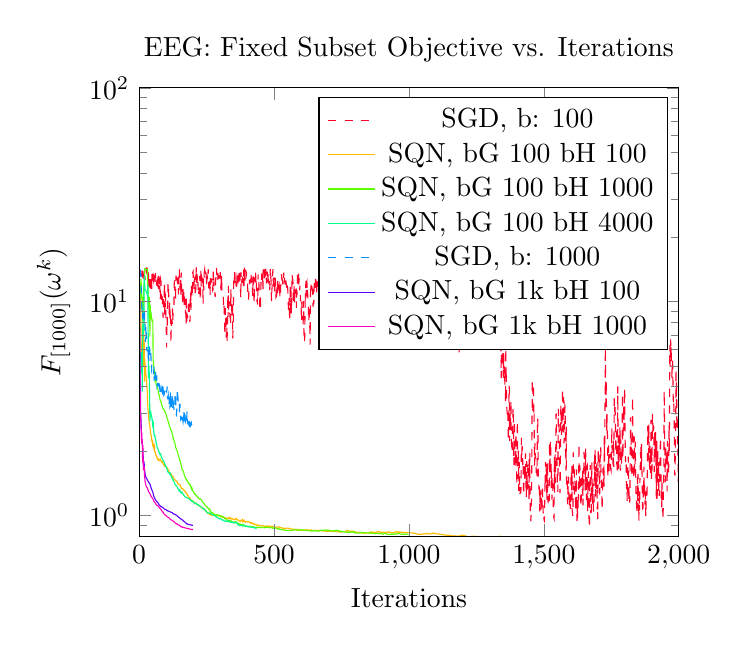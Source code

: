 % This file was created by matplotlib v0.1.0.
% Copyright (c) 2010--2014, Nico Schlömer <nico.schloemer@gmail.com>
% All rights reserved.
% 
% The lastest updates can be retrieved from
% 
% https://github.com/nschloe/matplotlib2tikz
% 
% where you can also submit bug reports and leavecomments.
% 
\begin{tikzpicture}

\definecolor{color1}{rgb}{1,0.728,0}
\definecolor{color0}{rgb}{1,0,0.16}
\definecolor{color3}{rgb}{0,1,0.548}
\definecolor{color2}{rgb}{0.36,1,0}
\definecolor{color5}{rgb}{0.355,0,1}
\definecolor{color4}{rgb}{0,0.562,1}
\definecolor{color6}{rgb}{1,0,0.75}

\begin{axis}[
title={EEG: Fixed Subset Objective vs. Iterations},
xlabel={Iterations},
ylabel={$F_{[1000]}(\omega^k)$},
xmin=0, xmax=2000,
ymin=0.8, ymax=100,
ymode=log,
axis on top,
legend entries={{SGD, b: 100},{SQN, bG 100 bH 100},{SQN, bG 100 bH 1000},{SQN, bG 100 bH 4000},{SGD, b: 1000},{SQN, bG 1k bH 100},{SQN, bG 1k bH 1000}}
]
\addplot [color0, dashed]
coordinates {
(0,14.168)
(1.0,14.129)
(2,13.81)
(3,13.53)
(4.0,14.348)
(5,14.344)
(6,13.647)
(7.0,13.077)
(8,14.152)
(9,14.331)
(10.0,14.379)
(11,13.615)
(12,13.269)
(13.0,13.154)
(14,14.369)
(15,12.822)
(16,13.217)
(17,12.89)
(18,12.476)
(19,11.408)
(20,13.111)
(21,13.049)
(22,12.641)
(23,13.973)
(24,13.812)
(25,14.351)
(26.0,14.019)
(27,14.093)
(28,13.38)
(29.0,14.499)
(30,12.987)
(31,12.512)
(32.0,11.836)
(33,12.103)
(34,13.717)
(35.0,13.241)
(36,12.083)
(37,12.741)
(38.0,11.154)
(39,11.28)
(40,12.073)
(41.0,12.118)
(42,12.759)
(43,11.5)
(44.0,13.131)
(45,11.989)
(46,13.009)
(47.0,11.353)
(48,13.841)
(49,13.793)
(50.0,12.705)
(51,13.837)
(52,12.746)
(53.0,12.795)
(54,12.533)
(55,12.909)
(56.0,12.578)
(57,12.255)
(58,13.217)
(59.0,13.232)
(60,12.169)
(61,13.603)
(62.0,12.437)
(63,12.635)
(64,12.538)
(65.0,11.882)
(66,12.683)
(67,12.577)
(68.0,13.206)
(69,11.424)
(70,12.066)
(71.0,13.21)
(72,11.46)
(73,12.408)
(74.0,13.119)
(75,12.733)
(76,11.348)
(77,11.886)
(78,10.206)
(79,10.544)
(80,12.643)
(81,12.46)
(82,10.883)
(83,10.205)
(84,11.05)
(85,10.465)
(86,10.451)
(87,9.62)
(88,9.129)
(89,8.371)
(90,8.962)
(91,10.587)
(92,10.255)
(93,10.687)
(94,12.29)
(95,8.541)
(96,11.094)
(97,9.421)
(98,10.835)
(99,8.86)
(100,7.553)
(101,7.139)
(102,6.118)
(103,7.737)
(104,7.441)
(105,9.377)
(106,9.83)
(107,12.595)
(108,11.089)
(109,11.852)
(110,10.346)
(111,9.608)
(112,8.518)
(113,10.111)
(114,8.112)
(115,9.252)
(116,9.213)
(117,7.766)
(118,6.381)
(119,8.262)
(120,7.495)
(121,7.847)
(122,8.242)
(123,7.853)
(124,9.292)
(125,8.23)
(126,8.884)
(127,8.88)
(128,8.922)
(129,9.185)
(130,11.957)
(131,12.57)
(132,11.268)
(133,11.801)
(134,10.548)
(135,10.488)
(136,11.917)
(137,13.25)
(138,12.86)
(139,12.646)
(140,12.194)
(141,12.56)
(142,12.93)
(143,11.605)
(144,13.001)
(145,12.029)
(146,10.811)
(147,12.511)
(148,13.592)
(149,14.3)
(150,12.437)
(151,11.659)
(152,11.766)
(153,11.596)
(154,12.977)
(155,10.689)
(156,13.691)
(157,11.97)
(158,11.432)
(159,10.619)
(160,10.991)
(161,10.268)
(162,9.756)
(163,11.406)
(164,11.767)
(165,11.631)
(166,10.597)
(167,9.459)
(168,10.776)
(169,10.912)
(170,9.657)
(171,9.954)
(172,8.88)
(173,8.847)
(174,7.79)
(175,10.711)
(176,8.463)
(177,8.347)
(178,8.665)
(179,8.569)
(180,8.441)
(181,8.278)
(182,8.428)
(183,9.85)
(184,10.238)
(185,9.809)
(186,8.872)
(187,8.697)
(188,8.042)
(189,8.252)
(190,10.976)
(191,11.15)
(192,9.148)
(193,10.697)
(194,11.754)
(195,12.326)
(196,10.458)
(197,11.591)
(198,10.663)
(199,13.717)
(200,13.821)
(201,12.724)
(202,13.108)
(203,12.73)
(204,11.449)
(205,11.928)
(206,12.989)
(207,11.988)
(208,10.976)
(209,13.271)
(210,11.307)
(211,12.711)
(212,14.547)
(213,12.976)
(214,12.153)
(215,13.463)
(216,12.359)
(217,12.842)
(218,12.297)
(219,11.333)
(220,11.771)
(221,10.945)
(222,10.934)
(223,11.405)
(224,11.491)
(225,13.205)
(226,10.837)
(227,10.106)
(228,11.698)
(229,14.026)
(230,11.807)
(231,11.774)
(232,11.628)
(233,12.823)
(234,12.637)
(235,12.878)
(236,11.915)
(237,9.67)
(238,12.855)
(239,12.621)
(240,11.289)
(241,13.563)
(242,13.763)
(243,14.08)
(244,13.573)
(245,13.445)
(246,13.145)
(247,13.644)
(248,13.557)
(249,13.046)
(250,11.833)
(251,12.674)
(252,12.732)
(253,12.991)
(254,12.64)
(255,13.267)
(256,14.207)
(257,13.193)
(258,11.539)
(259,12.401)
(260,12.679)
(261,12.47)
(262,11.947)
(263,10.594)
(264,12.899)
(265,11.998)
(266,12.602)
(267,13.075)
(268,12.701)
(269,12.277)
(270,12.731)
(271,11.854)
(272,11.488)
(273,11.707)
(274,11.271)
(275,13.97)
(276,13.442)
(277,12.855)
(278,11.596)
(279,11.593)
(280,11.741)
(281,10.742)
(282,10.532)
(283,11.344)
(284,12.816)
(285,12.983)
(286,13.373)
(287,14.399)
(288,13.4)
(289,12.814)
(290,13.193)
(291,13.037)
(292,12.655)
(293,13.717)
(294,13.103)
(295,13.387)
(296,12.809)
(297,13.32)
(298,12.957)
(299,12.703)
(300,12.873)
(301,13.754)
(302,12.585)
(303,11.369)
(304,13.121)
(305,11.492)
(306,13.338)
(307,11.306)
(308,11.048)
(309,11.131)
(310,11.088)
(311,11.106)
(312,10.531)
(313,9.634)
(314,10.03)
(315,9.3)
(316,8.594)
(317,8.078)
(318,6.948)
(319,8.412)
(320,9.319)
(321,7.509)
(322,8.19)
(323,6.783)
(324,7.895)
(325,8.44)
(326,6.439)
(327,7.419)
(328,8.343)
(329,10.88)
(330,8.505)
(331,11.858)
(332,8.915)
(333,9.185)
(334,10.019)
(335,8.976)
(336,8.818)
(337,8.515)
(338,8.345)
(339,7.696)
(340,11.408)
(341,10.061)
(342,9.866)
(343,9.952)
(344,8.38)
(345,9.992)
(346,9.532)
(347,6.741)
(348,7.334)
(349,7.659)
(350,11.425)
(351,12.616)
(352,13.335)
(353,12.757)
(354,12.999)
(355,14.18)
(356,12.107)
(357,12.315)
(358,11.728)
(359,12.102)
(360,12.327)
(361,12.328)
(362,11.463)
(363,13.086)
(364,12.917)
(365,12.42)
(366,13.019)
(367,12.512)
(368,12.735)
(369,14.055)
(370,13.258)
(371,12.448)
(372,12.397)
(373,13.093)
(374,13.623)
(375,11.61)
(376,11.071)
(377,10.325)
(378,13.779)
(379,12.177)
(380,12.098)
(381,12.775)
(382,12.001)
(383,13.089)
(384,12.629)
(385,12.45)
(386,13.401)
(387,11.896)
(388,14.122)
(389,11.826)
(390,14.456)
(391,13.009)
(392,12.535)
(393,12.961)
(394,13.143)
(395,14.146)
(396,13.451)
(397,13.181)
(398,13.356)
(399,12.994)
(400,12.966)
(401,12.687)
(402,12.072)
(403,10.888)
(404,10.66)
(405,10.195)
(406,10.372)
(407,11.404)
(408,11.924)
(409,12.695)
(410,11.688)
(411,12.01)
(412,11.949)
(413,11.955)
(414,12.125)
(415,12.977)
(416,13.814)
(417,13.116)
(418,12.274)
(419,12.652)
(420,11.45)
(421,10.405)
(422,13.226)
(423,13.198)
(424,11.272)
(425,11.031)
(426,10.194)
(427,9.821)
(428,12.994)
(429,12.379)
(430,12.358)
(431,11.88)
(432,14.073)
(433,12.274)
(434,12.903)
(435,11.731)
(436,11.183)
(437,9.985)
(438,10.171)
(439,9.735)
(440,9.722)
(441,13.402)
(442,12.14)
(443,12.395)
(444,12.258)
(445,11.152)
(446,10.978)
(447,9.71)
(448,9.115)
(449,10.926)
(450,9.058)
(451,11.069)
(452,12.581)
(453,12.91)
(454,12.48)
(455,13.627)
(456,12.795)
(457,13.454)
(458,12.221)
(459,11.406)
(460,14.167)
(461,13.128)
(462,13.089)
(463,14.012)
(464,12.804)
(465,13.453)
(466,14.22)
(467,12.616)
(468,12.975)
(469,13.274)
(470,14.254)
(471,13.128)
(472,12.169)
(473,12.479)
(474,12.301)
(475,13.828)
(476,12.738)
(477,12.186)
(478,13.734)
(479,12.51)
(480,12.536)
(481,12.176)
(482,12.136)
(483,12.59)
(484,11.34)
(485,12.198)
(486,14.184)
(487,12.788)
(488,13.014)
(489,12.524)
(490,10.754)
(491,10.055)
(492,11.268)
(493,11.682)
(494,13.055)
(495,13.445)
(496,14.21)
(497,12.683)
(498,12.255)
(499,11.307)
(500,13.178)
(501,11.848)
(502,11.808)
(503,10.716)
(504,13.175)
(505,12.516)
(506,12.018)
(507,10.593)
(508,10.693)
(509,11.625)
(510,12.023)
(511,10.989)
(512,11.158)
(513,10.732)
(514,12.794)
(515,11.683)
(516,11.872)
(517,11.898)
(518,11.656)
(519,11.832)
(520,10.822)
(521,12.313)
(522,10.564)
(523,11.222)
(524,10.978)
(525,12.13)
(526,12.75)
(527,12.943)
(528,13.436)
(529,12.724)
(530,12.478)
(531,11.761)
(532,12.605)
(533,12.503)
(534,12.07)
(535,11.936)
(536,13.662)
(537,12.813)
(538,12.409)
(539,12.957)
(540,12.377)
(541,12.039)
(542,12.692)
(543,12.83)
(544,12.787)
(545,12.257)
(546,11.734)
(547,11.683)
(548,11.653)
(549,12.414)
(550,11.688)
(551,11.399)
(552,10.548)
(553,9.632)
(554,9.129)
(555,8.963)
(556,10.385)
(557,9.244)
(558,8.104)
(559,9.043)
(560,11.856)
(561,8.724)
(562,9.415)
(563,11.303)
(564,8.77)
(565,9.071)
(566,10.761)
(567,13.466)
(568,12.972)
(569,11.77)
(570,12.823)
(571,10.541)
(572,10.476)
(573,9.83)
(574,12.175)
(575,11.247)
(576,9.915)
(577,11.016)
(578,10.554)
(579,10.966)
(580,11.396)
(581,10.525)
(582,11.545)
(583,9.36)
(584,11.871)
(585,10.724)
(586,11.738)
(587,13.33)
(588,12.475)
(589,12.976)
(590,11.748)
(591,13.527)
(592,12.067)
(593,12.866)
(594,12.583)
(595,11.305)
(596,11.876)
(597,11.46)
(598,10.033)
(599,10.246)
(600,10.225)
(601,8.867)
(602,8.028)
(603,10.013)
(604,8.905)
(605,8.265)
(606,8.585)
(607,7.941)
(608,7.775)
(609,10.048)
(610,9.172)
(611,7.238)
(612,6.685)
(613,6.418)
(614,6.905)
(615,8.99)
(616,11.055)
(617,10.283)
(618,12.513)
(619,11.037)
(620,10.676)
(621,12.199)
(622,12.352)
(623,10.495)
(624,11.868)
(625,10.639)
(626,10.097)
(627,9.791)
(628,8.529)
(629,8.067)
(630,9.523)
(631,8.643)
(632,8.037)
(633,7.356)
(634,6.301)
(635,10.321)
(636,12.215)
(637,11.433)
(638,12.426)
(639,11.763)
(640,11.743)
(641,11.68)
(642,11.25)
(643,11.182)
(644,9.826)
(645,9.461)
(646,11.482)
(647,9.727)
(648,10.085)
(649,11.841)
(650,12.77)
(651,11.602)
(652,12.441)
(653,12.966)
(654,12.071)
(655,11.838)
(656,12.893)
(657,11.198)
(658,10.827)
(659,12.786)
(660,11.868)
(661,12.186)
(662,12.675)
(663,11.727)
(664,12.495)
(665,11.871)
(666,13.697)
(667,11.262)
(668,13.209)
(669,10.216)
(670,11.744)
(671,13.974)
(672,12.745)
(673,12.355)
(674,12.246)
(675,12.9)
(676,13.277)
(677,12.488)
(678,12.003)
(679,11.917)
(680,10.891)
(681,10.457)
(682,10.169)
(683,10.512)
(684,13.538)
(685,12.386)
(686,13.65)
(687,12.847)
(688,12.023)
(689,13.119)
(690,12.007)
(691,11.622)
(692,13.467)
(693,12.375)
(694,12.879)
(695,13.656)
(696,13.676)
(697,12.472)
(698,13.491)
(699,12.29)
(700,12.858)
(701,12.412)
(702,12.804)
(703,11.887)
(704,12.234)
(705,10.473)
(706,9.803)
(707,10.528)
(708,11.21)
(709,10.428)
(710,10.469)
(711,10.104)
(712,10.86)
(713,10.835)
(714,9.827)
(715,12.18)
(716,10.814)
(717,12.73)
(718,11.637)
(719,10.03)
(720,11.422)
(721,11.877)
(722,12.373)
(723,11.809)
(724,11.919)
(725,13.08)
(726,12.954)
(727,11.46)
(728,13.49)
(729,13.59)
(730,13.18)
(731,12.777)
(732,13.304)
(733,13.12)
(734,11.563)
(735,13.5)
(736,12.376)
(737,13.059)
(738,12.986)
(739,12.789)
(740,12.106)
(741,11.126)
(742,11.319)
(743,12.775)
(744,12.498)
(745,13.627)
(746,12.641)
(747,13.304)
(748,11.353)
(749,11.888)
(750,11.952)
(751,13.5)
(752,12.93)
(753,13.346)
(754,11.805)
(755,11.749)
(756,12.318)
(757,12.597)
(758,13.079)
(759,13.884)
(760,12.535)
(761,12.319)
(762,11.748)
(763,13.248)
(764,12.061)
(765,12.951)
(766,12.901)
(767,12.577)
(768,13.089)
(769,12.372)
(770,12.042)
(771,12.634)
(772,11.367)
(773,10.997)
(774,12.321)
(775,13.182)
(776,12.039)
(777,12.503)
(778,11.87)
(779,11.528)
(780,11.459)
(781,13.704)
(782,14.4)
(783,14.309)
(784,13.134)
(785,12.234)
(786,12.474)
(787,11.591)
(788,11.567)
(789,11.709)
(790,10.901)
(791,9.653)
(792,10.972)
(793,10.876)
(794,11.601)
(795,12.592)
(796,10.471)
(797,11.13)
(798,13.392)
(799,13.722)
(800,12.064)
(801,11.464)
(802,12.303)
(803,11.658)
(804,12.444)
(805,12.842)
(806,12.795)
(807,13.041)
(808,12.061)
(809,12.793)
(810,12.422)
(811,11.176)
(812,10.709)
(813,10.03)
(814,12.045)
(815,10.821)
(816,11.107)
(817,11.754)
(818,11.792)
(819,12.89)
(820,12.71)
(821,12.382)
(822,13.046)
(823,12.909)
(824,12.906)
(825,11.764)
(826,12.096)
(827,12.6)
(828,11.515)
(829,13.629)
(830,12.678)
(831,12.462)
(832,12.87)
(833,13.097)
(834,12.312)
(835,10.941)
(836,11.665)
(837,13.102)
(838,14.203)
(839,13.446)
(840,12.977)
(841,12.358)
(842,12.44)
(843,12.153)
(844,12.675)
(845,12.186)
(846,11.807)
(847,12.6)
(848,11.141)
(849,11.067)
(850,12.961)
(851,11.877)
(852,13.174)
(853,11.183)
(854,10.0)
(855,10.635)
(856,13.161)
(857,12.284)
(858,11.321)
(859,10.044)
(860,9.765)
(861,10.498)
(862,11.766)
(863,12.157)
(864,13.27)
(865,11.155)
(866,10.096)
(867,11.994)
(868,10.628)
(869,10.065)
(870,10.748)
(871,12.46)
(872,10.704)
(873,10.983)
(874,10.606)
(875,13.533)
(876,12.303)
(877,12.308)
(878,11.221)
(879,10.679)
(880,9.77)
(881,9.216)
(882,12.356)
(883,11.233)
(884,10.078)
(885,10.013)
(886,9.608)
(887,9.831)
(888,9.823)
(889,11.64)
(890,12.608)
(891,10.742)
(892,11.323)
(893,10.674)
(894,10.341)
(895,9.46)
(896,11.479)
(897,11.214)
(898,11.338)
(899,10.115)
(900,9.142)
(901,13.899)
(902,11.169)
(903,11.223)
(904,12.739)
(905,13.226)
(906,12.248)
(907,11.368)
(908,11.062)
(909,12.507)
(910,12.821)
(911,11.907)
(912,11.439)
(913,12.494)
(914,12.817)
(915,13.454)
(916,12.61)
(917,13.23)
(918,11.465)
(919,12.755)
(920,10.788)
(921,12.201)
(922,10.523)
(923,11.533)
(924,10.667)
(925,11.8)
(926,11.02)
(927,9.765)
(928,9.35)
(929,8.896)
(930,9.427)
(931,13.709)
(932,11.789)
(933,12.321)
(934,11.605)
(935,12.232)
(936,11.524)
(937,11.826)
(938,10.41)
(939,13.746)
(940,12.099)
(941,11.342)
(942,10.211)
(943,9.425)
(944,9.959)
(945,12.722)
(946,11.796)
(947,10.258)
(948,13.417)
(949,12.2)
(950,12.327)
(951,10.418)
(952,9.546)
(953,8.799)
(954,9.245)
(955,9.42)
(956,7.976)
(957,8.087)
(958,7.7)
(959,6.718)
(960,8.916)
(961,8.153)
(962,7.775)
(963,11.071)
(964,10.853)
(965,10.598)
(966,8.679)
(967,8.817)
(968,6.267)
(969,10.146)
(970,8.958)
(971,8.08)
(972,9.02)
(973,10.017)
(974,9.281)
(975,12.009)
(976,10.55)
(977,9.739)
(978,9.78)
(979,9.163)
(980,8.643)
(981,8.923)
(982,8.321)
(983,7.726)
(984,8.819)
(985,9.699)
(986,10.804)
(987,10.589)
(988,12.948)
(989,11.702)
(990,13.121)
(991,12.734)
(992,12.181)
(993,11.638)
(994,13.04)
(995,11.95)
(996,10.991)
(997,10.477)
(998,10.451)
(999,9.778)
(1000,11.106)
(1001,9.867)
(1002,11.848)
(1003,10.915)
(1004,12.286)
(1005,13.438)
(1006,12.488)
(1007,13.814)
(1008,12.594)
(1009,11.71)
(1010,10.836)
(1011,11.422)
(1012,11.356)
(1013,11.071)
(1014,10.839)
(1015,11.78)
(1016,12.675)
(1017,10.532)
(1018,12.595)
(1019,11.728)
(1020,12.387)
(1021,12.051)
(1022,11.083)
(1023,12.926)
(1024,13.149)
(1025,13.56)
(1026,11.951)
(1027,11.486)
(1028,11.394)
(1029,13.073)
(1030,12.287)
(1031,11.605)
(1032,12.125)
(1033,12.073)
(1034,11.345)
(1035,12.52)
(1036,12.314)
(1037,10.967)
(1038,9.615)
(1039,12.097)
(1040,10.412)
(1041,13.178)
(1042,12.168)
(1043,12.89)
(1044,13.604)
(1045,12.214)
(1046,12.5)
(1047,11.504)
(1048,11.551)
(1049,11.656)
(1050,10.727)
(1051,10.53)
(1052,8.763)
(1053,9.359)
(1054,7.889)
(1055,7.746)
(1056,8.165)
(1057,8.332)
(1058,9.089)
(1059,11.562)
(1060,10.137)
(1061,11.125)
(1062,11.868)
(1063,10.793)
(1064,12.365)
(1065,14.065)
(1066,13.752)
(1067,12.169)
(1068,13.242)
(1069,12.891)
(1070,12.888)
(1071,12.156)
(1072,14.229)
(1073,12.708)
(1074,11.107)
(1075,12.059)
(1076,12.771)
(1077,13.905)
(1078,13.106)
(1079,11.887)
(1080,11.303)
(1081,12.101)
(1082,11.22)
(1083,11.219)
(1084,10.029)
(1085,9.626)
(1086,9.328)
(1087,8.647)
(1088,9.093)
(1089,8.98)
(1090,9.712)
(1091,11.904)
(1092,13.084)
(1093,10.809)
(1094,13.018)
(1095,12.804)
(1096,12.635)
(1097,12.95)
(1098,11.396)
(1099,11.184)
(1100,9.711)
(1101,10.831)
(1102,10.427)
(1103,12.414)
(1104,10.576)
(1105,12.193)
(1106,11.13)
(1107,10.465)
(1108,12.012)
(1109,10.1)
(1110,10.709)
(1111,9.458)
(1112,8.89)
(1113,8.703)
(1114,9.255)
(1115,8.243)
(1116,7.981)
(1117,7.727)
(1118,9.324)
(1119,10.01)
(1120,7.678)
(1121,7.238)
(1122,8.81)
(1123,8.834)
(1124,9.362)
(1125,8.41)
(1126,9.088)
(1127,8.41)
(1128,10.006)
(1129,12.866)
(1130,11.907)
(1131,12.14)
(1132,12.115)
(1133,10.949)
(1134,10.899)
(1135,10.743)
(1136,12.596)
(1137,11.416)
(1138,10.524)
(1139,13.571)
(1140,12.726)
(1141,11.955)
(1142,10.704)
(1143,12.722)
(1144,12.263)
(1145,12.794)
(1146,13.431)
(1147,13.558)
(1148,12.407)
(1149,12.424)
(1150,12.407)
(1151,12.635)
(1152,13.095)
(1153,11.684)
(1154,10.762)
(1155,10.454)
(1156,10.357)
(1157,8.884)
(1158,9.056)
(1159,9.175)
(1160,8.1)
(1161,8.516)
(1162,8.252)
(1163,8.423)
(1164,8.386)
(1165,7.757)
(1166,9.041)
(1167,9.212)
(1168,8.208)
(1169,9.61)
(1170,9.217)
(1171,8.362)
(1172,8.026)
(1173,10.594)
(1174,8.161)
(1175,6.623)
(1176,8.101)
(1177,6.419)
(1178,8.716)
(1179,8.13)
(1180,7.006)
(1181,10.462)
(1182,9.101)
(1183,9.967)
(1184,8.994)
(1185,6.174)
(1186,5.788)
(1187,6.197)
(1188,6.558)
(1189,8.372)
(1190,10.205)
(1191,11.024)
(1192,10.715)
(1193,13.976)
(1194,13.735)
(1195,11.733)
(1196,12.284)
(1197,11.738)
(1198,10.245)
(1199,10.199)
(1200,9.324)
(1201,8.629)
(1202,10.456)
(1203,10.131)
(1204,8.672)
(1205,8.709)
(1206,10.541)
(1207,10.321)
(1208,11.646)
(1209,12.831)
(1210,11.678)
(1211,13.019)
(1212,13.67)
(1213,13.604)
(1214,14.104)
(1215,13.726)
(1216,12.496)
(1217,11.296)
(1218,13.154)
(1219,11.953)
(1220,12.126)
(1221,12.487)
(1222,12.675)
(1223,12.56)
(1224,12.217)
(1225,12.464)
(1226,13.958)
(1227,11.573)
(1228,12.962)
(1229,12.07)
(1230,12.279)
(1231,13.109)
(1232,13.809)
(1233,13.324)
(1234,12.819)
(1235,13.602)
(1236,13.316)
(1237,12.682)
(1238,12.584)
(1239,13.162)
(1240,12.144)
(1241,12.742)
(1242,13.011)
(1243,14.257)
(1244,12.504)
(1245,12.069)
(1246,11.466)
(1247,13.383)
(1248,12.319)
(1249,13.776)
(1250,12.92)
(1251,12.541)
(1252,12.144)
(1253,11.757)
(1254,10.659)
(1255,9.745)
(1256,11.967)
(1257,11.101)
(1258,13.658)
(1259,12.995)
(1260,12.739)
(1261,11.551)
(1262,12.094)
(1263,12.042)
(1264,14.058)
(1265,11.777)
(1266,11.819)
(1267,12.316)
(1268,11.995)
(1269,11.726)
(1270,12.627)
(1271,13.363)
(1272,12.317)
(1273,11.513)
(1274,11.617)
(1275,11.113)
(1276,11.5)
(1277,10.275)
(1278,10.093)
(1279,10.56)
(1280,11.748)
(1281,12.779)
(1282,12.641)
(1283,12.372)
(1284,11.857)
(1285,11.442)
(1286,11.786)
(1287,11.428)
(1288,12.161)
(1289,13.265)
(1290,13.08)
(1291,13.442)
(1292,12.819)
(1293,12.518)
(1294,11.101)
(1295,11.087)
(1296,10.881)
(1297,10.198)
(1298,11.127)
(1299,10.479)
(1300,12.465)
(1301,11.186)
(1302,10.697)
(1303,12.077)
(1304,10.963)
(1305,11.296)
(1306,12.705)
(1307,12.257)
(1308,11.126)
(1309,12.257)
(1310,10.422)
(1311,10.955)
(1312,9.295)
(1313,10.131)
(1314,9.325)
(1315,11.33)
(1316,9.806)
(1317,10.269)
(1318,10.022)
(1319,8.936)
(1320,7.888)
(1321,10.919)
(1322,12.194)
(1323,10.478)
(1324,9.432)
(1325,8.607)
(1326,8.094)
(1327,9.037)
(1328,7.853)
(1329,8.32)
(1330,9.077)
(1331,8.922)
(1332,6.267)
(1333,8.768)
(1334,8.681)
(1335,7.167)
(1336,7.885)
(1337,8.59)
(1338,7.813)
(1339,7.962)
(1340,7.161)
(1341,6.079)
(1342,4.404)
(1343,5.642)
(1344,5.304)
(1345,5.149)
(1346,5.945)
(1347,5.127)
(1348,4.835)
(1349,4.805)
(1350,4.419)
(1351,5.784)
(1352,5.114)
(1353,4.314)
(1354,4.975)
(1355,4.382)
(1356,4.058)
(1357,3.864)
(1358,3.394)
(1359,6.088)
(1360,4.314)
(1361,4.564)
(1362,3.472)
(1363,3.113)
(1364,3.051)
(1365,2.947)
(1366,3.124)
(1367,2.928)
(1368,2.241)
(1369,2.477)
(1370,2.614)
(1371,4.048)
(1372,3.97)
(1373,2.231)
(1374,2.765)
(1375,3.002)
(1376,2.553)
(1377,2.912)
(1378,3.482)
(1379,2.389)
(1380,2.223)
(1381,2.031)
(1382,2.101)
(1383,2.024)
(1384,2.571)
(1385,2.854)
(1386,3.196)
(1387,3.053)
(1388,2.353)
(1389,1.725)
(1390,2.797)
(1391,2.766)
(1392,2.403)
(1393,1.913)
(1394,1.686)
(1395,2.283)
(1396,1.898)
(1397,2.429)
(1398,1.968)
(1399,1.701)
(1400,1.387)
(1401,2.251)
(1402,2.787)
(1403,1.648)
(1404,1.489)
(1405,2.025)
(1406,1.858)
(1407,1.305)
(1408,1.686)
(1409,1.777)
(1410,1.47)
(1411,1.3)
(1412,1.258)
(1413,1.385)
(1414,1.389)
(1415,1.273)
(1416,1.595)
(1417,2.309)
(1418,2.239)
(1419,1.872)
(1420,2.109)
(1421,2.013)
(1422,1.719)
(1423,1.799)
(1424,1.535)
(1425,1.243)
(1426,1.368)
(1427,1.489)
(1428,1.737)
(1429,1.421)
(1430,1.714)
(1431,1.458)
(1432,1.954)
(1433,1.51)
(1434,1.368)
(1435,1.219)
(1436,1.797)
(1437,1.753)
(1438,1.309)
(1439,1.308)
(1440,1.513)
(1441,1.777)
(1442,1.714)
(1443,1.642)
(1444,1.42)
(1445,1.18)
(1446,1.835)
(1447,1.642)
(1448,1.956)
(1449,1.204)
(1450,1.003)
(1451,0.98)
(1452,0.938)
(1453,1.118)
(1454,1.137)
(1455,1.569)
(1456,2.418)
(1457,4.369)
(1458,3.003)
(1459,3.042)
(1460,3.975)
(1461,3.81)
(1462,4.013)
(1463,2.897)
(1464,3.015)
(1465,1.729)
(1466,1.738)
(1467,2.178)
(1468,1.858)
(1469,1.892)
(1470,1.823)
(1471,1.734)
(1472,1.581)
(1473,1.704)
(1474,1.688)
(1475,1.526)
(1476,2.575)
(1477,2.87)
(1478,2.717)
(1479,1.653)
(1480,1.472)
(1481,1.449)
(1482,1.32)
(1483,1.427)
(1484,1.181)
(1485,1.045)
(1486,1.315)
(1487,1.144)
(1488,1.217)
(1489,1.317)
(1490,1.053)
(1491,1.206)
(1492,1.144)
(1493,1.201)
(1494,1.095)
(1495,1.394)
(1496,1.16)
(1497,1.089)
(1498,1.008)
(1499,1.033)
(1500,0.999)
(1501,0.949)
(1502,0.943)
(1503,1.065)
(1504,1.456)
(1505,1.392)
(1506,1.776)
(1507,1.722)
(1508,1.443)
(1509,1.784)
(1510,1.352)
(1511,1.177)
(1512,1.567)
(1513,1.247)
(1514,1.797)
(1515,1.191)
(1516,1.14)
(1517,1.251)
(1518,1.181)
(1519,1.265)
(1520,1.168)
(1521,2.216)
(1522,1.57)
(1523,1.817)
(1524,2.117)
(1525,2.242)
(1526,2.051)
(1527,1.346)
(1528,1.617)
(1529,1.475)
(1530,1.186)
(1531,1.524)
(1532,1.415)
(1533,1.4)
(1534,1.248)
(1535,1.108)
(1536,1.111)
(1537,0.976)
(1538,0.967)
(1539,1.894)
(1540,1.28)
(1541,1.709)
(1542,1.931)
(1543,1.419)
(1544,1.72)
(1545,2.954)
(1546,2.999)
(1547,2.119)
(1548,1.784)
(1549,1.774)
(1550,1.486)
(1551,1.321)
(1552,1.29)
(1553,2.46)
(1554,3.151)
(1555,2.862)
(1556,2.863)
(1557,2.501)
(1558,1.724)
(1559,1.736)
(1560,1.272)
(1561,1.582)
(1562,2.131)
(1563,3.282)
(1564,2.882)
(1565,2.445)
(1566,2.385)
(1567,2.857)
(1568,2.457)
(1569,3.93)
(1570,3.165)
(1571,2.491)
(1572,3.094)
(1573,3.578)
(1574,2.305)
(1575,2.174)
(1576,2.545)
(1577,2.906)
(1578,3.251)
(1579,3.198)
(1580,1.994)
(1581,1.979)
(1582,1.62)
(1583,2.611)
(1584,1.476)
(1585,1.409)
(1586,1.381)
(1587,1.476)
(1588,1.129)
(1589,1.185)
(1590,1.413)
(1591,1.52)
(1592,1.455)
(1593,1.284)
(1594,1.097)
(1595,1.11)
(1596,1.289)
(1597,1.065)
(1598,1.13)
(1599,1.065)
(1600,1.087)
(1601,1.612)
(1602,1.568)
(1603,1.312)
(1604,1.702)
(1605,1.057)
(1606,1.04)
(1607,0.997)
(1608,1.023)
(1609,1.974)
(1610,1.562)
(1611,1.581)
(1612,1.587)
(1613,1.661)
(1614,1.2)
(1615,1.475)
(1616,1.4)
(1617,1.266)
(1618,1.047)
(1619,1.23)
(1620,1.319)
(1621,1.642)
(1622,1.296)
(1623,0.944)
(1624,1.154)
(1625,0.982)
(1626,0.989)
(1627,1.232)
(1628,1.277)
(1629,1.179)
(1630,2.171)
(1631,1.679)
(1632,1.307)
(1633,1.721)
(1634,1.65)
(1635,1.532)
(1636,1.284)
(1637,1.163)
(1638,1.092)
(1639,1.286)
(1640,1.501)
(1641,1.381)
(1642,1.49)
(1643,1.258)
(1644,1.655)
(1645,1.114)
(1646,1.47)
(1647,1.664)
(1648,1.412)
(1649,1.983)
(1650,1.767)
(1651,1.931)
(1652,1.831)
(1653,1.306)
(1654,1.457)
(1655,2.055)
(1656,1.479)
(1657,1.4)
(1658,1.18)
(1659,1.572)
(1660,1.699)
(1661,1.714)
(1662,1.044)
(1663,1.286)
(1664,1.399)
(1665,1.607)
(1666,1.564)
(1667,0.999)
(1668,0.943)
(1669,0.874)
(1670,1.458)
(1671,1.367)
(1672,1.72)
(1673,1.123)
(1674,1.025)
(1675,1.057)
(1676,0.988)
(1677,1.416)
(1678,1.771)
(1679,1.268)
(1680,1.137)
(1681,1.449)
(1682,1.13)
(1683,1.212)
(1684,1.044)
(1685,1.092)
(1686,1.176)
(1687,1.822)
(1688,1.94)
(1689,1.439)
(1690,2.051)
(1691,2.01)
(1692,1.226)
(1693,1.707)
(1694,1.525)
(1695,1.296)
(1696,1.712)
(1697,1.729)
(1698,1.07)
(1699,1.138)
(1700,0.962)
(1701,1.822)
(1702,2.056)
(1703,1.784)
(1704,1.894)
(1705,1.762)
(1706,1.302)
(1707,1.257)
(1708,1.534)
(1709,1.894)
(1710,1.892)
(1711,2.093)
(1712,1.446)
(1713,1.451)
(1714,1.337)
(1715,1.263)
(1716,1.061)
(1717,1.212)
(1718,1.329)
(1719,1.667)
(1720,1.38)
(1721,1.63)
(1722,1.655)
(1723,1.361)
(1724,2.317)
(1725,1.787)
(1726,2.489)
(1727,3.452)
(1728,6.181)
(1729,4.641)
(1730,3.293)
(1731,4.29)
(1732,3.314)
(1733,2.477)
(1734,2.984)
(1735,2.424)
(1736,2.395)
(1737,1.499)
(1738,1.679)
(1739,1.584)
(1740,2.128)
(1741,1.609)
(1742,1.641)
(1743,1.88)
(1744,1.844)
(1745,1.946)
(1746,1.763)
(1747,1.776)
(1748,1.656)
(1749,1.628)
(1750,1.782)
(1751,2.169)
(1752,2.577)
(1753,1.982)
(1754,1.902)
(1755,1.819)
(1756,1.871)
(1757,1.645)
(1758,2.295)
(1759,1.689)
(1760,2.161)
(1761,3.53)
(1762,3.315)
(1763,3.057)
(1764,3.34)
(1765,2.764)
(1766,2.405)
(1767,1.948)
(1768,2.34)
(1769,2.476)
(1770,1.746)
(1771,1.791)
(1772,1.593)
(1773,2.204)
(1774,4.017)
(1775,2.389)
(1776,1.653)
(1777,1.914)
(1778,2.142)
(1779,1.717)
(1780,2.357)
(1781,2.062)
(1782,2.648)
(1783,1.648)
(1784,1.623)
(1785,2.27)
(1786,2.16)
(1787,1.703)
(1788,1.78)
(1789,2.067)
(1790,1.814)
(1791,3.734)
(1792,2.254)
(1793,1.852)
(1794,2.391)
(1795,3.163)
(1796,3.304)
(1797,2.514)
(1798,3.489)
(1799,3.937)
(1800,3.639)
(1801,2.476)
(1802,1.968)
(1803,1.778)
(1804,1.859)
(1805,1.817)
(1806,1.489)
(1807,1.296)
(1808,1.331)
(1809,1.171)
(1810,1.263)
(1811,1.662)
(1812,1.807)
(1813,1.884)
(1814,1.602)
(1815,1.164)
(1816,1.298)
(1817,1.236)
(1818,1.15)
(1819,1.219)
(1820,1.728)
(1821,2.874)
(1822,2.607)
(1823,1.936)
(1824,2.302)
(1825,1.966)
(1826,1.506)
(1827,1.629)
(1828,2.291)
(1829,3.611)
(1830,2.48)
(1831,2.031)
(1832,1.717)
(1833,1.471)
(1834,1.523)
(1835,2.341)
(1836,1.726)
(1837,1.588)
(1838,1.677)
(1839,2.213)
(1840,1.556)
(1841,1.353)
(1842,1.193)
(1843,1.205)
(1844,1.092)
(1845,1.016)
(1846,1.129)
(1847,1.517)
(1848,1.165)
(1849,1.563)
(1850,1.439)
(1851,1.087)
(1852,0.944)
(1853,1.085)
(1854,1.229)
(1855,1.053)
(1856,1.497)
(1857,1.468)
(1858,1.981)
(1859,1.851)
(1860,2.088)
(1861,1.573)
(1862,2.161)
(1863,1.693)
(1864,1.567)
(1865,1.283)
(1866,1.066)
(1867,1.162)
(1868,1.08)
(1869,1.359)
(1870,1.301)
(1871,1.692)
(1872,1.243)
(1873,1.43)
(1874,1.285)
(1875,1.123)
(1876,1.297)
(1877,1.102)
(1878,0.985)
(1879,1.174)
(1880,1.153)
(1881,1.294)
(1882,1.193)
(1883,1.484)
(1884,1.669)
(1885,2.622)
(1886,2.267)
(1887,2.555)
(1888,1.777)
(1889,2.681)
(1890,2.273)
(1891,1.736)
(1892,1.597)
(1893,2.117)
(1894,2.065)
(1895,1.708)
(1896,1.579)
(1897,2.798)
(1898,2.661)
(1899,1.46)
(1900,1.869)
(1901,1.62)
(1902,2.729)
(1903,2.978)
(1904,2.61)
(1905,2.371)
(1906,2.623)
(1907,2.611)
(1908,2.523)
(1909,1.595)
(1910,1.886)
(1911,2.44)
(1912,2.333)
(1913,1.872)
(1914,2.453)
(1915,2.243)
(1916,1.434)
(1917,1.199)
(1918,1.97)
(1919,2.238)
(1920,1.152)
(1921,1.969)
(1922,2.039)
(1923,1.504)
(1924,1.378)
(1925,1.812)
(1926,1.304)
(1927,1.352)
(1928,1.234)
(1929,1.714)
(1930,1.789)
(1931,1.817)
(1932,2.336)
(1933,1.915)
(1934,1.594)
(1935,1.281)
(1936,1.091)
(1937,1.098)
(1938,1.42)
(1939,1.232)
(1940,1.118)
(1941,1.031)
(1942,0.946)
(1943,1.275)
(1944,1.44)
(1945,1.82)
(1946,3.845)
(1947,3.012)
(1948,2.231)
(1949,1.75)
(1950,1.434)
(1951,1.702)
(1952,2.055)
(1953,1.767)
(1954,2.009)
(1955,1.852)
(1956,1.731)
(1957,1.296)
(1958,2.231)
(1959,1.746)
(1960,2.009)
(1961,1.769)
(1962,1.538)
(1963,1.718)
(1964,2.67)
(1965,1.961)
(1966,3.367)
(1967,6.264)
(1968,4.961)
(1969,5.138)
(1970,6.666)
(1971,5.624)
(1972,6.206)
(1973,5.244)
(1974,5.195)
(1975,4.32)
(1976,5.032)
(1977,5.417)
(1978,4.855)
(1979,3.799)
(1980,3.396)
(1981,3.523)
(1982,3.192)
(1983,2.887)
(1984,2.313)
(1985,1.565)
(1986,1.539)
(1987,1.863)
(1988,2.294)
(1989,3.041)
(1990,4.89)
(1991,3.25)
(1992,4.366)
(1993,2.508)
(1994,2.948)
(1995,2.734)
(1996,1.991)
(1997,2.051)
(1998,1.442)
(1999,1.537)

};
\addplot [color1]
coordinates {
(0,14.168)
(1.0,10.553)
(2,8.878)
(3,7.787)
(4.0,7.202)
(5,9.671)
(6,10.651)
(7.0,7.375)
(8,6.135)
(9,5.23)
(10.0,5.589)
(11,4.927)
(12,5.506)
(13.0,4.97)
(14,5.948)
(15,4.961)
(16,6.618)
(17,9.172)
(18,6.529)
(19,6.444)
(20,4.227)
(21,5.385)
(22,5.064)
(23,4.885)
(24,4.732)
(25,4.601)
(26.0,4.488)
(27,4.398)
(28,4.169)
(29.0,4.023)
(30,3.839)
(31,3.63)
(32.0,3.264)
(33,3.157)
(34,3.024)
(35.0,2.927)
(36,2.814)
(37,2.755)
(38.0,2.682)
(39,2.676)
(40,2.595)
(41.0,2.533)
(42,2.453)
(43,2.408)
(44.0,2.378)
(45,2.377)
(46,2.311)
(47.0,2.241)
(48,2.213)
(49,2.215)
(50.0,2.165)
(51,2.2)
(52,2.169)
(53.0,2.116)
(54,2.083)
(55,2.124)
(56.0,2.135)
(57,2.094)
(58,1.992)
(59.0,1.981)
(60,1.982)
(61,1.962)
(62.0,1.916)
(63,1.912)
(64,1.897)
(65.0,1.896)
(66,1.865)
(67,1.869)
(68.0,1.854)
(69,1.832)
(70,1.841)
(71.0,1.834)
(72,1.825)
(73,1.807)
(74.0,1.803)
(75,1.807)
(76,1.808)
(77,1.813)
(78,1.839)
(79,1.826)
(80,1.819)
(81,1.806)
(82,1.779)
(83,1.776)
(84,1.77)
(85,1.774)
(86,1.782)
(87,1.771)
(88,1.757)
(89,1.749)
(90,1.742)
(91,1.732)
(92,1.718)
(93,1.711)
(94,1.705)
(95,1.705)
(96,1.701)
(97,1.697)
(98,1.695)
(99,1.695)
(100,1.689)
(101,1.687)
(102,1.687)
(103,1.683)
(104,1.659)
(105,1.655)
(106,1.654)
(107,1.645)
(108,1.64)
(109,1.623)
(110,1.626)
(111,1.611)
(112,1.595)
(113,1.587)
(114,1.571)
(115,1.57)
(116,1.568)
(117,1.554)
(118,1.558)
(119,1.56)
(120,1.543)
(121,1.536)
(122,1.529)
(123,1.528)
(124,1.523)
(125,1.525)
(126,1.51)
(127,1.513)
(128,1.502)
(129,1.491)
(130,1.476)
(131,1.476)
(132,1.469)
(133,1.469)
(134,1.462)
(135,1.459)
(136,1.457)
(137,1.454)
(138,1.447)
(139,1.443)
(140,1.438)
(141,1.438)
(142,1.426)
(143,1.414)
(144,1.406)
(145,1.405)
(146,1.402)
(147,1.401)
(148,1.395)
(149,1.393)
(150,1.393)
(151,1.395)
(152,1.391)
(153,1.381)
(154,1.37)
(155,1.359)
(156,1.346)
(157,1.341)
(158,1.341)
(159,1.337)
(160,1.338)
(161,1.333)
(162,1.329)
(163,1.325)
(164,1.323)
(165,1.323)
(166,1.316)
(167,1.31)
(168,1.307)
(169,1.299)
(170,1.299)
(171,1.295)
(172,1.289)
(173,1.277)
(174,1.278)
(175,1.268)
(176,1.269)
(177,1.269)
(178,1.263)
(179,1.245)
(180,1.24)
(181,1.238)
(182,1.233)
(183,1.224)
(184,1.215)
(185,1.21)
(186,1.209)
(187,1.21)
(188,1.206)
(189,1.206)
(190,1.203)
(191,1.193)
(192,1.183)
(193,1.18)
(194,1.171)
(195,1.165)
(196,1.164)
(197,1.165)
(198,1.171)
(199,1.173)
(200,1.171)
(201,1.165)
(202,1.154)
(203,1.156)
(204,1.147)
(205,1.141)
(206,1.138)
(207,1.139)
(208,1.145)
(209,1.139)
(210,1.142)
(211,1.141)
(212,1.135)
(213,1.135)
(214,1.132)
(215,1.125)
(216,1.124)
(217,1.121)
(218,1.117)
(219,1.118)
(220,1.117)
(221,1.116)
(222,1.114)
(223,1.113)
(224,1.108)
(225,1.107)
(226,1.1)
(227,1.098)
(228,1.098)
(229,1.092)
(230,1.093)
(231,1.092)
(232,1.087)
(233,1.085)
(234,1.084)
(235,1.078)
(236,1.079)
(237,1.081)
(238,1.082)
(239,1.081)
(240,1.076)
(241,1.07)
(242,1.065)
(243,1.064)
(244,1.062)
(245,1.057)
(246,1.051)
(247,1.047)
(248,1.046)
(249,1.042)
(250,1.043)
(251,1.041)
(252,1.035)
(253,1.033)
(254,1.026)
(255,1.027)
(256,1.025)
(257,1.019)
(258,1.018)
(259,1.017)
(260,1.015)
(261,1.013)
(262,1.014)
(263,1.007)
(264,1.006)
(265,1.01)
(266,1.008)
(267,1.011)
(268,1.008)
(269,1.003)
(270,1.004)
(271,1.009)
(272,1.005)
(273,1.005)
(274,1.003)
(275,1.0)
(276,1.001)
(277,1.001)
(278,1.002)
(279,1.001)
(280,1.001)
(281,0.999)
(282,0.996)
(283,0.994)
(284,0.993)
(285,0.994)
(286,0.995)
(287,0.996)
(288,1.0)
(289,1.003)
(290,1.006)
(291,1.005)
(292,1.002)
(293,1.0)
(294,0.999)
(295,0.998)
(296,0.996)
(297,0.993)
(298,0.993)
(299,0.993)
(300,0.991)
(301,0.987)
(302,0.988)
(303,0.989)
(304,0.988)
(305,0.986)
(306,0.984)
(307,0.983)
(308,0.982)
(309,0.981)
(310,0.98)
(311,0.98)
(312,0.979)
(313,0.978)
(314,0.978)
(315,0.977)
(316,0.978)
(317,0.978)
(318,0.977)
(319,0.977)
(320,0.977)
(321,0.977)
(322,0.976)
(323,0.973)
(324,0.974)
(325,0.972)
(326,0.971)
(327,0.97)
(328,0.969)
(329,0.968)
(330,0.967)
(331,0.968)
(332,0.969)
(333,0.972)
(334,0.976)
(335,0.981)
(336,0.977)
(337,0.967)
(338,0.97)
(339,0.971)
(340,0.968)
(341,0.964)
(342,0.968)
(343,0.969)
(344,0.967)
(345,0.963)
(346,0.965)
(347,0.966)
(348,0.963)
(349,0.961)
(350,0.958)
(351,0.958)
(352,0.957)
(353,0.956)
(354,0.956)
(355,0.959)
(356,0.956)
(357,0.959)
(358,0.959)
(359,0.964)
(360,0.962)
(361,0.966)
(362,0.96)
(363,0.957)
(364,0.954)
(365,0.954)
(366,0.954)
(367,0.952)
(368,0.949)
(369,0.95)
(370,0.946)
(371,0.944)
(372,0.942)
(373,0.939)
(374,0.938)
(375,0.937)
(376,0.942)
(377,0.946)
(378,0.947)
(379,0.952)
(380,0.952)
(381,0.955)
(382,0.947)
(383,0.94)
(384,0.951)
(385,0.947)
(386,0.945)
(387,0.942)
(388,0.938)
(389,0.943)
(390,0.948)
(391,0.938)
(392,0.935)
(393,0.933)
(394,0.931)
(395,0.934)
(396,0.937)
(397,0.936)
(398,0.935)
(399,0.934)
(400,0.934)
(401,0.938)
(402,0.938)
(403,0.937)
(404,0.934)
(405,0.935)
(406,0.937)
(407,0.936)
(408,0.932)
(409,0.931)
(410,0.929)
(411,0.929)
(412,0.927)
(413,0.921)
(414,0.925)
(415,0.927)
(416,0.928)
(417,0.923)
(418,0.918)
(419,0.916)
(420,0.921)
(421,0.92)
(422,0.92)
(423,0.914)
(424,0.914)
(425,0.911)
(426,0.914)
(427,0.912)
(428,0.91)
(429,0.908)
(430,0.906)
(431,0.905)
(432,0.904)
(433,0.903)
(434,0.9)
(435,0.901)
(436,0.901)
(437,0.904)
(438,0.899)
(439,0.899)
(440,0.9)
(441,0.9)
(442,0.9)
(443,0.9)
(444,0.899)
(445,0.898)
(446,0.897)
(447,0.898)
(448,0.897)
(449,0.897)
(450,0.896)
(451,0.896)
(452,0.895)
(453,0.893)
(454,0.892)
(455,0.893)
(456,0.894)
(457,0.894)
(458,0.896)
(459,0.897)
(460,0.896)
(461,0.895)
(462,0.895)
(463,0.893)
(464,0.891)
(465,0.89)
(466,0.891)
(467,0.892)
(468,0.891)
(469,0.891)
(470,0.888)
(471,0.887)
(472,0.889)
(473,0.891)
(474,0.893)
(475,0.894)
(476,0.893)
(477,0.891)
(478,0.892)
(479,0.895)
(480,0.893)
(481,0.892)
(482,0.889)
(483,0.889)
(484,0.889)
(485,0.89)
(486,0.888)
(487,0.889)
(488,0.886)
(489,0.887)
(490,0.887)
(491,0.888)
(492,0.888)
(493,0.889)
(494,0.89)
(495,0.888)
(496,0.888)
(497,0.889)
(498,0.887)
(499,0.887)
(500,0.885)
(501,0.884)
(502,0.884)
(503,0.883)
(504,0.881)
(505,0.881)
(506,0.881)
(507,0.88)
(508,0.881)
(509,0.881)
(510,0.882)
(511,0.881)
(512,0.882)
(513,0.882)
(514,0.882)
(515,0.883)
(516,0.886)
(517,0.884)
(518,0.884)
(519,0.883)
(520,0.881)
(521,0.88)
(522,0.879)
(523,0.878)
(524,0.877)
(525,0.876)
(526,0.876)
(527,0.876)
(528,0.876)
(529,0.875)
(530,0.874)
(531,0.874)
(532,0.873)
(533,0.873)
(534,0.872)
(535,0.872)
(536,0.872)
(537,0.871)
(538,0.87)
(539,0.87)
(540,0.87)
(541,0.869)
(542,0.871)
(543,0.87)
(544,0.869)
(545,0.87)
(546,0.872)
(547,0.873)
(548,0.873)
(549,0.873)
(550,0.873)
(551,0.873)
(552,0.873)
(553,0.872)
(554,0.871)
(555,0.871)
(556,0.871)
(557,0.871)
(558,0.871)
(559,0.869)
(560,0.868)
(561,0.867)
(562,0.865)
(563,0.863)
(564,0.864)
(565,0.864)
(566,0.862)
(567,0.862)
(568,0.862)
(569,0.862)
(570,0.861)
(571,0.862)
(572,0.862)
(573,0.863)
(574,0.863)
(575,0.861)
(576,0.861)
(577,0.859)
(578,0.859)
(579,0.859)
(580,0.862)
(581,0.86)
(582,0.861)
(583,0.857)
(584,0.856)
(585,0.853)
(586,0.853)
(587,0.852)
(588,0.854)
(589,0.856)
(590,0.859)
(591,0.861)
(592,0.859)
(593,0.856)
(594,0.857)
(595,0.855)
(596,0.856)
(597,0.855)
(598,0.855)
(599,0.854)
(600,0.854)
(601,0.852)
(602,0.853)
(603,0.851)
(604,0.851)
(605,0.853)
(606,0.852)
(607,0.853)
(608,0.852)
(609,0.852)
(610,0.852)
(611,0.853)
(612,0.853)
(613,0.853)
(614,0.854)
(615,0.855)
(616,0.854)
(617,0.856)
(618,0.857)
(619,0.858)
(620,0.856)
(621,0.856)
(622,0.855)
(623,0.856)
(624,0.856)
(625,0.854)
(626,0.852)
(627,0.853)
(628,0.856)
(629,0.856)
(630,0.856)
(631,0.855)
(632,0.855)
(633,0.854)
(634,0.854)
(635,0.853)
(636,0.853)
(637,0.854)
(638,0.856)
(639,0.854)
(640,0.851)
(641,0.852)
(642,0.851)
(643,0.851)
(644,0.85)
(645,0.85)
(646,0.851)
(647,0.85)
(648,0.85)
(649,0.85)
(650,0.851)
(651,0.85)
(652,0.851)
(653,0.852)
(654,0.852)
(655,0.852)
(656,0.851)
(657,0.849)
(658,0.849)
(659,0.848)
(660,0.848)
(661,0.85)
(662,0.851)
(663,0.852)
(664,0.851)
(665,0.849)
(666,0.85)
(667,0.849)
(668,0.851)
(669,0.851)
(670,0.851)
(671,0.852)
(672,0.852)
(673,0.85)
(674,0.85)
(675,0.85)
(676,0.849)
(677,0.85)
(678,0.848)
(679,0.847)
(680,0.846)
(681,0.846)
(682,0.846)
(683,0.846)
(684,0.847)
(685,0.846)
(686,0.847)
(687,0.847)
(688,0.846)
(689,0.845)
(690,0.844)
(691,0.845)
(692,0.846)
(693,0.845)
(694,0.845)
(695,0.844)
(696,0.844)
(697,0.845)
(698,0.845)
(699,0.844)
(700,0.844)
(701,0.846)
(702,0.847)
(703,0.847)
(704,0.845)
(705,0.843)
(706,0.843)
(707,0.844)
(708,0.844)
(709,0.844)
(710,0.844)
(711,0.845)
(712,0.845)
(713,0.844)
(714,0.844)
(715,0.845)
(716,0.843)
(717,0.844)
(718,0.844)
(719,0.843)
(720,0.843)
(721,0.844)
(722,0.842)
(723,0.841)
(724,0.842)
(725,0.841)
(726,0.841)
(727,0.841)
(728,0.842)
(729,0.842)
(730,0.84)
(731,0.84)
(732,0.838)
(733,0.838)
(734,0.838)
(735,0.839)
(736,0.839)
(737,0.84)
(738,0.84)
(739,0.839)
(740,0.84)
(741,0.839)
(742,0.838)
(743,0.837)
(744,0.835)
(745,0.836)
(746,0.838)
(747,0.836)
(748,0.837)
(749,0.837)
(750,0.838)
(751,0.84)
(752,0.839)
(753,0.839)
(754,0.839)
(755,0.839)
(756,0.84)
(757,0.84)
(758,0.841)
(759,0.842)
(760,0.841)
(761,0.841)
(762,0.839)
(763,0.839)
(764,0.841)
(765,0.841)
(766,0.842)
(767,0.847)
(768,0.844)
(769,0.846)
(770,0.849)
(771,0.851)
(772,0.85)
(773,0.851)
(774,0.851)
(775,0.851)
(776,0.847)
(777,0.845)
(778,0.845)
(779,0.844)
(780,0.841)
(781,0.841)
(782,0.84)
(783,0.843)
(784,0.844)
(785,0.845)
(786,0.843)
(787,0.843)
(788,0.844)
(789,0.841)
(790,0.844)
(791,0.845)
(792,0.845)
(793,0.843)
(794,0.844)
(795,0.844)
(796,0.842)
(797,0.842)
(798,0.84)
(799,0.84)
(800,0.839)
(801,0.839)
(802,0.84)
(803,0.836)
(804,0.834)
(805,0.833)
(806,0.832)
(807,0.832)
(808,0.832)
(809,0.832)
(810,0.833)
(811,0.834)
(812,0.835)
(813,0.834)
(814,0.835)
(815,0.834)
(816,0.834)
(817,0.832)
(818,0.833)
(819,0.834)
(820,0.834)
(821,0.834)
(822,0.832)
(823,0.835)
(824,0.832)
(825,0.831)
(826,0.83)
(827,0.827)
(828,0.828)
(829,0.828)
(830,0.829)
(831,0.828)
(832,0.828)
(833,0.826)
(834,0.827)
(835,0.828)
(836,0.828)
(837,0.826)
(838,0.827)
(839,0.827)
(840,0.827)
(841,0.827)
(842,0.828)
(843,0.829)
(844,0.827)
(845,0.827)
(846,0.828)
(847,0.829)
(848,0.829)
(849,0.831)
(850,0.831)
(851,0.831)
(852,0.829)
(853,0.827)
(854,0.83)
(855,0.832)
(856,0.834)
(857,0.836)
(858,0.838)
(859,0.833)
(860,0.834)
(861,0.833)
(862,0.834)
(863,0.836)
(864,0.838)
(865,0.837)
(866,0.837)
(867,0.836)
(868,0.836)
(869,0.836)
(870,0.836)
(871,0.833)
(872,0.833)
(873,0.833)
(874,0.833)
(875,0.833)
(876,0.834)
(877,0.834)
(878,0.834)
(879,0.835)
(880,0.837)
(881,0.838)
(882,0.835)
(883,0.837)
(884,0.836)
(885,0.839)
(886,0.84)
(887,0.84)
(888,0.841)
(889,0.843)
(890,0.841)
(891,0.836)
(892,0.836)
(893,0.835)
(894,0.835)
(895,0.834)
(896,0.835)
(897,0.834)
(898,0.835)
(899,0.834)
(900,0.834)
(901,0.833)
(902,0.834)
(903,0.834)
(904,0.833)
(905,0.835)
(906,0.834)
(907,0.834)
(908,0.834)
(909,0.836)
(910,0.836)
(911,0.835)
(912,0.833)
(913,0.833)
(914,0.834)
(915,0.833)
(916,0.832)
(917,0.834)
(918,0.835)
(919,0.835)
(920,0.835)
(921,0.835)
(922,0.835)
(923,0.837)
(924,0.838)
(925,0.836)
(926,0.835)
(927,0.834)
(928,0.835)
(929,0.836)
(930,0.834)
(931,0.835)
(932,0.834)
(933,0.833)
(934,0.832)
(935,0.831)
(936,0.83)
(937,0.829)
(938,0.829)
(939,0.83)
(940,0.831)
(941,0.832)
(942,0.832)
(943,0.832)
(944,0.833)
(945,0.834)
(946,0.834)
(947,0.836)
(948,0.837)
(949,0.837)
(950,0.839)
(951,0.839)
(952,0.837)
(953,0.837)
(954,0.836)
(955,0.836)
(956,0.836)
(957,0.838)
(958,0.84)
(959,0.84)
(960,0.838)
(961,0.834)
(962,0.833)
(963,0.834)
(964,0.836)
(965,0.834)
(966,0.835)
(967,0.836)
(968,0.838)
(969,0.837)
(970,0.835)
(971,0.836)
(972,0.836)
(973,0.836)
(974,0.834)
(975,0.832)
(976,0.832)
(977,0.832)
(978,0.833)
(979,0.833)
(980,0.833)
(981,0.834)
(982,0.833)
(983,0.834)
(984,0.833)
(985,0.832)
(986,0.832)
(987,0.832)
(988,0.831)
(989,0.83)
(990,0.83)
(991,0.83)
(992,0.831)
(993,0.831)
(994,0.831)
(995,0.832)
(996,0.832)
(997,0.831)
(998,0.831)
(999,0.831)
(1000,0.83)
(1001,0.83)
(1002,0.83)
(1003,0.83)
(1004,0.83)
(1005,0.829)
(1006,0.829)
(1007,0.829)
(1008,0.829)
(1009,0.829)
(1010,0.83)
(1011,0.829)
(1012,0.828)
(1013,0.827)
(1014,0.827)
(1015,0.828)
(1016,0.828)
(1017,0.828)
(1018,0.827)
(1019,0.825)
(1020,0.826)
(1021,0.825)
(1022,0.824)
(1023,0.825)
(1024,0.823)
(1025,0.822)
(1026,0.822)
(1027,0.821)
(1028,0.821)
(1029,0.819)
(1030,0.819)
(1031,0.818)
(1032,0.817)
(1033,0.817)
(1034,0.818)
(1035,0.817)
(1036,0.817)
(1037,0.816)
(1038,0.816)
(1039,0.816)
(1040,0.816)
(1041,0.817)
(1042,0.817)
(1043,0.817)
(1044,0.817)
(1045,0.818)
(1046,0.819)
(1047,0.82)
(1048,0.819)
(1049,0.819)
(1050,0.82)
(1051,0.821)
(1052,0.821)
(1053,0.82)
(1054,0.819)
(1055,0.819)
(1056,0.819)
(1057,0.82)
(1058,0.82)
(1059,0.821)
(1060,0.82)
(1061,0.821)
(1062,0.82)
(1063,0.822)
(1064,0.822)
(1065,0.822)
(1066,0.822)
(1067,0.824)
(1068,0.823)
(1069,0.824)
(1070,0.823)
(1071,0.824)
(1072,0.824)
(1073,0.822)
(1074,0.82)
(1075,0.82)
(1076,0.82)
(1077,0.818)
(1078,0.82)
(1079,0.82)
(1080,0.819)
(1081,0.82)
(1082,0.821)
(1083,0.821)
(1084,0.825)
(1085,0.825)
(1086,0.824)
(1087,0.822)
(1088,0.824)
(1089,0.828)
(1090,0.826)
(1091,0.825)
(1092,0.826)
(1093,0.826)
(1094,0.826)
(1095,0.826)
(1096,0.826)
(1097,0.826)
(1098,0.824)
(1099,0.823)
(1100,0.823)
(1101,0.821)
(1102,0.82)
(1103,0.82)
(1104,0.82)
(1105,0.82)
(1106,0.82)
(1107,0.82)
(1108,0.819)
(1109,0.819)
(1110,0.819)
(1111,0.819)
(1112,0.818)
(1113,0.818)
(1114,0.819)
(1115,0.816)
(1116,0.816)
(1117,0.816)
(1118,0.815)
(1119,0.815)
(1120,0.814)
(1121,0.816)
(1122,0.814)
(1123,0.814)
(1124,0.813)
(1125,0.811)
(1126,0.811)
(1127,0.811)
(1128,0.812)
(1129,0.813)
(1130,0.813)
(1131,0.811)
(1132,0.811)
(1133,0.81)
(1134,0.81)
(1135,0.811)
(1136,0.81)
(1137,0.81)
(1138,0.81)
(1139,0.809)
(1140,0.809)
(1141,0.809)
(1142,0.808)
(1143,0.808)
(1144,0.807)
(1145,0.808)
(1146,0.81)
(1147,0.81)
(1148,0.808)
(1149,0.806)
(1150,0.806)
(1151,0.807)
(1152,0.807)
(1153,0.806)
(1154,0.805)
(1155,0.805)
(1156,0.805)
(1157,0.807)
(1158,0.806)
(1159,0.805)
(1160,0.805)
(1161,0.802)
(1162,0.802)
(1163,0.803)
(1164,0.802)
(1165,0.802)
(1166,0.802)
(1167,0.802)
(1168,0.803)
(1169,0.803)
(1170,0.805)
(1171,0.805)
(1172,0.803)
(1173,0.802)
(1174,0.803)
(1175,0.803)
(1176,0.802)
(1177,0.802)
(1178,0.801)
(1179,0.801)
(1180,0.801)
(1181,0.801)
(1182,0.801)
(1183,0.801)
(1184,0.801)
(1185,0.802)
(1186,0.802)
(1187,0.803)
(1188,0.804)
(1189,0.805)
(1190,0.805)
(1191,0.806)
(1192,0.807)
(1193,0.806)
(1194,0.803)
(1195,0.807)
(1196,0.807)
(1197,0.808)
(1198,0.807)
(1199,0.807)
(1200,0.809)
(1201,0.807)
(1202,0.807)
(1203,0.808)
(1204,0.807)
(1205,0.807)
(1206,0.804)
(1207,0.802)
(1208,0.802)
(1209,0.803)
(1210,0.802)
(1211,0.801)
(1212,0.8)
(1213,0.8)
(1214,0.799)
(1215,0.798)
(1216,0.798)
(1217,0.798)
(1218,0.797)
(1219,0.797)
(1220,0.797)
(1221,0.797)
(1222,0.796)
(1223,0.795)
(1224,0.795)
(1225,0.796)
(1226,0.795)
(1227,0.795)
(1228,0.797)
(1229,0.798)
(1230,0.797)
(1231,0.798)
(1232,0.798)
(1233,0.798)
(1234,0.799)
(1235,0.798)
(1236,0.798)
(1237,0.799)
(1238,0.798)
(1239,0.798)
(1240,0.799)
(1241,0.798)
(1242,0.798)
(1243,0.797)
(1244,0.799)
(1245,0.801)
(1246,0.798)
(1247,0.798)
(1248,0.797)
(1249,0.797)
(1250,0.796)
(1251,0.797)
(1252,0.798)
(1253,0.795)
(1254,0.794)
(1255,0.795)
(1256,0.795)
(1257,0.798)
(1258,0.798)
(1259,0.798)
(1260,0.797)
(1261,0.795)
(1262,0.795)
(1263,0.796)
(1264,0.794)
(1265,0.793)
(1266,0.792)
(1267,0.791)
(1268,0.791)
(1269,0.79)
(1270,0.79)
(1271,0.791)
(1272,0.79)
(1273,0.79)
(1274,0.79)
(1275,0.79)
(1276,0.79)
(1277,0.79)
(1278,0.79)
(1279,0.789)
(1280,0.789)
(1281,0.788)
(1282,0.788)
(1283,0.788)
(1284,0.788)
(1285,0.789)
(1286,0.789)
(1287,0.789)
(1288,0.79)
(1289,0.789)
(1290,0.789)
(1291,0.789)
(1292,0.789)
(1293,0.795)
(1294,0.796)
(1295,0.793)
(1296,0.792)
(1297,0.785)
(1298,0.784)
(1299,0.784)
(1300,0.783)
(1301,0.781)
(1302,0.783)
(1303,0.786)
(1304,0.79)
(1305,0.795)
(1306,0.796)
(1307,0.791)
(1308,0.787)
(1309,0.786)
(1310,0.788)
(1311,0.789)
(1312,0.784)
(1313,0.782)
(1314,0.786)
(1315,0.792)
(1316,0.792)
(1317,0.794)
(1318,0.792)
(1319,0.792)
(1320,0.789)
(1321,0.785)
(1322,0.784)
(1323,0.785)
(1324,0.787)
(1325,0.788)
(1326,0.789)
(1327,0.787)
(1328,0.787)
(1329,0.787)
(1330,0.789)
(1331,0.791)
(1332,0.785)
(1333,0.783)
(1334,0.784)
(1335,0.788)
(1336,0.79)
(1337,0.797)
(1338,0.791)
(1339,0.791)
(1340,0.789)
(1341,0.789)
(1342,0.791)
(1343,0.796)
(1344,0.795)
(1345,0.796)
(1346,0.797)
(1347,0.795)
(1348,0.796)
(1349,0.794)
(1350,0.793)
(1351,0.792)
(1352,0.791)
(1353,0.79)
(1354,0.788)
(1355,0.789)
(1356,0.792)
(1357,0.794)
(1358,0.791)
(1359,0.794)
(1360,0.793)
(1361,0.788)
(1362,0.787)
(1363,0.787)
(1364,0.787)
(1365,0.786)
(1366,0.784)
(1367,0.785)
(1368,0.785)
(1369,0.786)
(1370,0.786)
(1371,0.788)
(1372,0.788)
(1373,0.79)
(1374,0.793)
(1375,0.791)
(1376,0.793)
(1377,0.794)
(1378,0.792)
(1379,0.789)
(1380,0.788)
(1381,0.786)
(1382,0.787)
(1383,0.785)
(1384,0.787)
(1385,0.786)
(1386,0.788)
(1387,0.788)
(1388,0.789)
(1389,0.789)
(1390,0.788)
(1391,0.787)
(1392,0.786)
(1393,0.788)
(1394,0.788)
(1395,0.784)
(1396,0.784)
(1397,0.784)
(1398,0.784)
(1399,0.784)
(1400,0.784)
(1401,0.784)
(1402,0.783)
(1403,0.783)
(1404,0.784)
(1405,0.785)
(1406,0.784)
(1407,0.784)
(1408,0.786)
(1409,0.787)
(1410,0.79)
(1411,0.791)
(1412,0.789)
(1413,0.791)
(1414,0.791)
(1415,0.791)
(1416,0.79)
(1417,0.787)
(1418,0.787)
(1419,0.787)
(1420,0.787)
(1421,0.786)
(1422,0.786)
(1423,0.787)
(1424,0.788)
(1425,0.787)
(1426,0.789)
(1427,0.787)
(1428,0.789)
(1429,0.789)
(1430,0.786)
(1431,0.786)
(1432,0.786)
(1433,0.786)
(1434,0.784)
(1435,0.783)
(1436,0.781)
(1437,0.78)
(1438,0.78)
(1439,0.781)
(1440,0.779)
(1441,0.779)
(1442,0.778)
(1443,0.777)
(1444,0.777)
(1445,0.779)
(1446,0.782)
(1447,0.781)
(1448,0.781)
(1449,0.783)
(1450,0.781)
(1451,0.779)
(1452,0.778)
(1453,0.778)
(1454,0.779)
(1455,0.778)
(1456,0.779)
(1457,0.778)
(1458,0.776)
(1459,0.776)
(1460,0.778)
(1461,0.778)
(1462,0.778)
(1463,0.773)
(1464,0.773)
(1465,0.774)
(1466,0.773)
(1467,0.771)
(1468,0.772)
(1469,0.771)
(1470,0.773)
(1471,0.775)
(1472,0.774)
(1473,0.772)
(1474,0.772)
(1475,0.771)
(1476,0.77)
(1477,0.769)
(1478,0.769)
(1479,0.769)
(1480,0.77)
(1481,0.769)
(1482,0.77)
(1483,0.769)
(1484,0.766)
(1485,0.767)
(1486,0.765)
(1487,0.768)
(1488,0.772)
(1489,0.775)
(1490,0.774)
(1491,0.772)
(1492,0.771)
(1493,0.77)
(1494,0.77)
(1495,0.77)
(1496,0.77)
(1497,0.77)
(1498,0.771)
(1499,0.767)

};
\addplot [color2]
coordinates {
(0,14.168)
(1.0,9.219)
(2,8.838)
(3,11.378)
(4.0,10.242)
(5,11.6)
(6,11.932)
(7.0,12.819)
(8,11.968)
(9,10.447)
(10.0,10.647)
(11,10.179)
(12,10.516)
(13.0,8.636)
(14,7.997)
(15,9.84)
(16,8.311)
(17,11.182)
(18,11.941)
(19,11.95)
(20,12.978)
(21,14.238)
(22,14.225)
(23,14.196)
(24,14.196)
(25,14.178)
(26.0,14.143)
(27,14.138)
(28,14.144)
(29.0,14.12)
(30,14.117)
(31,14.142)
(32.0,12.108)
(33,11.857)
(34,10.247)
(35.0,9.325)
(36,10.09)
(37,8.392)
(38.0,10.516)
(39,9.578)
(40,6.869)
(41.0,9.63)
(42,9.13)
(43,8.804)
(44.0,8.58)
(45,8.68)
(46,8.449)
(47.0,8.286)
(48,8.154)
(49,8.198)
(50.0,8.147)
(51,8.081)
(52,5.338)
(53.0,5.193)
(54,5.061)
(55,4.85)
(56.0,4.831)
(57,4.587)
(58,4.602)
(59.0,4.373)
(60,4.437)
(61,4.29)
(62.0,4.221)
(63,4.15)
(64,4.11)
(65.0,4.053)
(66,4.062)
(67,3.958)
(68.0,3.919)
(69,3.915)
(70,3.859)
(71.0,3.819)
(72,3.754)
(73,3.726)
(74.0,3.668)
(75,3.622)
(76,3.568)
(77,3.522)
(78,3.463)
(79,3.448)
(80,3.419)
(81,3.412)
(82,3.38)
(83,3.312)
(84,3.296)
(85,3.254)
(86,3.238)
(87,3.203)
(88,3.168)
(89,3.141)
(90,3.139)
(91,3.131)
(92,3.136)
(93,3.113)
(94,3.099)
(95,3.073)
(96,3.068)
(97,3.035)
(98,3.031)
(99,3.012)
(100,2.961)
(101,2.959)
(102,2.923)
(103,2.877)
(104,2.859)
(105,2.82)
(106,2.799)
(107,2.783)
(108,2.747)
(109,2.708)
(110,2.685)
(111,2.671)
(112,2.628)
(113,2.598)
(114,2.588)
(115,2.574)
(116,2.542)
(117,2.517)
(118,2.514)
(119,2.506)
(120,2.494)
(121,2.481)
(122,2.422)
(123,2.386)
(124,2.388)
(125,2.356)
(126,2.295)
(127,2.302)
(128,2.267)
(129,2.247)
(130,2.229)
(131,2.214)
(132,2.197)
(133,2.162)
(134,2.134)
(135,2.097)
(136,2.075)
(137,2.066)
(138,2.043)
(139,2.025)
(140,2.019)
(141,2.012)
(142,1.992)
(143,1.97)
(144,1.95)
(145,1.911)
(146,1.9)
(147,1.888)
(148,1.861)
(149,1.838)
(150,1.815)
(151,1.818)
(152,1.809)
(153,1.789)
(154,1.753)
(155,1.743)
(156,1.719)
(157,1.697)
(158,1.668)
(159,1.653)
(160,1.629)
(161,1.631)
(162,1.62)
(163,1.619)
(164,1.611)
(165,1.602)
(166,1.575)
(167,1.552)
(168,1.535)
(169,1.528)
(170,1.521)
(171,1.508)
(172,1.494)
(173,1.488)
(174,1.477)
(175,1.48)
(176,1.476)
(177,1.455)
(178,1.448)
(179,1.451)
(180,1.445)
(181,1.433)
(182,1.425)
(183,1.414)
(184,1.411)
(185,1.409)
(186,1.403)
(187,1.393)
(188,1.391)
(189,1.396)
(190,1.38)
(191,1.375)
(192,1.357)
(193,1.347)
(194,1.338)
(195,1.327)
(196,1.344)
(197,1.328)
(198,1.316)
(199,1.302)
(200,1.298)
(201,1.298)
(202,1.286)
(203,1.283)
(204,1.271)
(205,1.263)
(206,1.265)
(207,1.258)
(208,1.26)
(209,1.254)
(210,1.249)
(211,1.248)
(212,1.242)
(213,1.237)
(214,1.233)
(215,1.228)
(216,1.222)
(217,1.224)
(218,1.219)
(219,1.213)
(220,1.205)
(221,1.207)
(222,1.2)
(223,1.196)
(224,1.194)
(225,1.194)
(226,1.192)
(227,1.192)
(228,1.194)
(229,1.189)
(230,1.181)
(231,1.182)
(232,1.174)
(233,1.167)
(234,1.161)
(235,1.159)
(236,1.156)
(237,1.149)
(238,1.147)
(239,1.141)
(240,1.14)
(241,1.138)
(242,1.13)
(243,1.125)
(244,1.119)
(245,1.114)
(246,1.113)
(247,1.109)
(248,1.105)
(249,1.104)
(250,1.099)
(251,1.096)
(252,1.098)
(253,1.097)
(254,1.089)
(255,1.084)
(256,1.078)
(257,1.076)
(258,1.075)
(259,1.069)
(260,1.065)
(261,1.061)
(262,1.068)
(263,1.057)
(264,1.046)
(265,1.038)
(266,1.04)
(267,1.038)
(268,1.035)
(269,1.036)
(270,1.033)
(271,1.031)
(272,1.03)
(273,1.025)
(274,1.026)
(275,1.021)
(276,1.018)
(277,1.015)
(278,1.015)
(279,1.011)
(280,1.011)
(281,1.008)
(282,1.009)
(283,1.007)
(284,1.006)
(285,1.004)
(286,1.004)
(287,1.004)
(288,1.005)
(289,1.01)
(290,1.006)
(291,1.003)
(292,1.003)
(293,1.004)
(294,1.002)
(295,1.002)
(296,1.001)
(297,0.999)
(298,0.999)
(299,1.001)
(300,1.0)
(301,1.0)
(302,0.996)
(303,0.997)
(304,0.995)
(305,0.994)
(306,0.992)
(307,0.992)
(308,0.99)
(309,0.989)
(310,0.987)
(311,0.989)
(312,0.987)
(313,0.984)
(314,0.979)
(315,0.973)
(316,0.97)
(317,0.969)
(318,0.966)
(319,0.965)
(320,0.967)
(321,0.964)
(322,0.963)
(323,0.959)
(324,0.958)
(325,0.955)
(326,0.954)
(327,0.951)
(328,0.948)
(329,0.945)
(330,0.947)
(331,0.951)
(332,0.951)
(333,0.95)
(334,0.946)
(335,0.941)
(336,0.944)
(337,0.945)
(338,0.945)
(339,0.945)
(340,0.943)
(341,0.943)
(342,0.943)
(343,0.937)
(344,0.934)
(345,0.933)
(346,0.933)
(347,0.931)
(348,0.931)
(349,0.93)
(350,0.929)
(351,0.925)
(352,0.928)
(353,0.926)
(354,0.929)
(355,0.934)
(356,0.93)
(357,0.931)
(358,0.93)
(359,0.932)
(360,0.93)
(361,0.933)
(362,0.928)
(363,0.929)
(364,0.924)
(365,0.92)
(366,0.918)
(367,0.914)
(368,0.916)
(369,0.915)
(370,0.915)
(371,0.913)
(372,0.913)
(373,0.91)
(374,0.912)
(375,0.912)
(376,0.909)
(377,0.906)
(378,0.905)
(379,0.906)
(380,0.907)
(381,0.904)
(382,0.903)
(383,0.902)
(384,0.905)
(385,0.899)
(386,0.9)
(387,0.903)
(388,0.906)
(389,0.9)
(390,0.899)
(391,0.895)
(392,0.895)
(393,0.895)
(394,0.892)
(395,0.89)
(396,0.89)
(397,0.891)
(398,0.891)
(399,0.892)
(400,0.89)
(401,0.89)
(402,0.89)
(403,0.888)
(404,0.889)
(405,0.888)
(406,0.886)
(407,0.887)
(408,0.89)
(409,0.888)
(410,0.891)
(411,0.89)
(412,0.89)
(413,0.888)
(414,0.886)
(415,0.885)
(416,0.884)
(417,0.886)
(418,0.886)
(419,0.885)
(420,0.883)
(421,0.883)
(422,0.882)
(423,0.883)
(424,0.886)
(425,0.882)
(426,0.882)
(427,0.883)
(428,0.881)
(429,0.881)
(430,0.88)
(431,0.875)
(432,0.875)
(433,0.876)
(434,0.878)
(435,0.88)
(436,0.879)
(437,0.88)
(438,0.879)
(439,0.88)
(440,0.882)
(441,0.879)
(442,0.882)
(443,0.882)
(444,0.883)
(445,0.881)
(446,0.881)
(447,0.881)
(448,0.877)
(449,0.876)
(450,0.877)
(451,0.877)
(452,0.877)
(453,0.878)
(454,0.877)
(455,0.878)
(456,0.878)
(457,0.88)
(458,0.881)
(459,0.881)
(460,0.879)
(461,0.877)
(462,0.877)
(463,0.878)
(464,0.876)
(465,0.876)
(466,0.877)
(467,0.882)
(468,0.883)
(469,0.878)
(470,0.878)
(471,0.882)
(472,0.883)
(473,0.882)
(474,0.88)
(475,0.881)
(476,0.88)
(477,0.879)
(478,0.88)
(479,0.878)
(480,0.878)
(481,0.878)
(482,0.877)
(483,0.876)
(484,0.876)
(485,0.875)
(486,0.875)
(487,0.876)
(488,0.876)
(489,0.876)
(490,0.877)
(491,0.878)
(492,0.882)
(493,0.88)
(494,0.875)
(495,0.871)
(496,0.874)
(497,0.875)
(498,0.874)
(499,0.873)
(500,0.869)
(501,0.872)
(502,0.87)
(503,0.873)
(504,0.874)
(505,0.878)
(506,0.873)
(507,0.871)
(508,0.869)
(509,0.869)
(510,0.871)
(511,0.87)
(512,0.87)
(513,0.869)
(514,0.865)
(515,0.866)
(516,0.866)
(517,0.865)
(518,0.867)
(519,0.865)
(520,0.862)
(521,0.862)
(522,0.862)
(523,0.861)
(524,0.861)
(525,0.86)
(526,0.859)
(527,0.859)
(528,0.858)
(529,0.858)
(530,0.858)
(531,0.858)
(532,0.857)
(533,0.857)
(534,0.858)
(535,0.858)
(536,0.856)
(537,0.856)
(538,0.855)
(539,0.854)
(540,0.853)
(541,0.854)
(542,0.854)
(543,0.852)
(544,0.852)
(545,0.851)
(546,0.851)
(547,0.851)
(548,0.851)
(549,0.853)
(550,0.852)
(551,0.853)
(552,0.852)
(553,0.853)
(554,0.852)
(555,0.852)
(556,0.851)
(557,0.852)
(558,0.852)
(559,0.85)
(560,0.85)
(561,0.851)
(562,0.852)
(563,0.852)
(564,0.851)
(565,0.85)
(566,0.85)
(567,0.852)
(568,0.853)
(569,0.856)
(570,0.855)
(571,0.855)
(572,0.856)
(573,0.857)
(574,0.856)
(575,0.857)
(576,0.857)
(577,0.856)
(578,0.857)
(579,0.856)
(580,0.857)
(581,0.858)
(582,0.857)
(583,0.856)
(584,0.856)
(585,0.855)
(586,0.855)
(587,0.854)
(588,0.853)
(589,0.853)
(590,0.853)
(591,0.852)
(592,0.853)
(593,0.854)
(594,0.854)
(595,0.857)
(596,0.856)
(597,0.856)
(598,0.856)
(599,0.856)
(600,0.856)
(601,0.856)
(602,0.857)
(603,0.856)
(604,0.858)
(605,0.856)
(606,0.855)
(607,0.854)
(608,0.853)
(609,0.855)
(610,0.855)
(611,0.854)
(612,0.854)
(613,0.854)
(614,0.854)
(615,0.854)
(616,0.853)
(617,0.852)
(618,0.851)
(619,0.851)
(620,0.853)
(621,0.852)
(622,0.852)
(623,0.852)
(624,0.852)
(625,0.851)
(626,0.85)
(627,0.849)
(628,0.849)
(629,0.85)
(630,0.849)
(631,0.849)
(632,0.849)
(633,0.848)
(634,0.847)
(635,0.846)
(636,0.846)
(637,0.847)
(638,0.847)
(639,0.846)
(640,0.847)
(641,0.848)
(642,0.846)
(643,0.847)
(644,0.848)
(645,0.849)
(646,0.849)
(647,0.849)
(648,0.848)
(649,0.85)
(650,0.852)
(651,0.851)
(652,0.849)
(653,0.85)
(654,0.849)
(655,0.851)
(656,0.849)
(657,0.849)
(658,0.849)
(659,0.847)
(660,0.846)
(661,0.847)
(662,0.845)
(663,0.845)
(664,0.845)
(665,0.846)
(666,0.845)
(667,0.846)
(668,0.846)
(669,0.848)
(670,0.849)
(671,0.851)
(672,0.852)
(673,0.853)
(674,0.852)
(675,0.852)
(676,0.853)
(677,0.852)
(678,0.852)
(679,0.853)
(680,0.854)
(681,0.854)
(682,0.853)
(683,0.853)
(684,0.853)
(685,0.853)
(686,0.853)
(687,0.853)
(688,0.853)
(689,0.855)
(690,0.857)
(691,0.857)
(692,0.857)
(693,0.854)
(694,0.853)
(695,0.854)
(696,0.855)
(697,0.854)
(698,0.853)
(699,0.853)
(700,0.85)
(701,0.852)
(702,0.853)
(703,0.853)
(704,0.854)
(705,0.85)
(706,0.849)
(707,0.849)
(708,0.849)
(709,0.849)
(710,0.848)
(711,0.847)
(712,0.847)
(713,0.846)
(714,0.846)
(715,0.845)
(716,0.846)
(717,0.847)
(718,0.847)
(719,0.848)
(720,0.849)
(721,0.849)
(722,0.847)
(723,0.852)
(724,0.851)
(725,0.849)
(726,0.847)
(727,0.848)
(728,0.85)
(729,0.849)
(730,0.85)
(731,0.85)
(732,0.851)
(733,0.853)
(734,0.852)
(735,0.851)
(736,0.85)
(737,0.852)
(738,0.849)
(739,0.849)
(740,0.849)
(741,0.845)
(742,0.843)
(743,0.845)
(744,0.846)
(745,0.845)
(746,0.844)
(747,0.843)
(748,0.842)
(749,0.843)
(750,0.842)
(751,0.841)
(752,0.841)
(753,0.841)
(754,0.842)
(755,0.841)
(756,0.84)
(757,0.841)
(758,0.839)
(759,0.84)
(760,0.84)
(761,0.839)
(762,0.84)
(763,0.84)
(764,0.838)
(765,0.838)
(766,0.836)
(767,0.835)
(768,0.834)
(769,0.833)
(770,0.834)
(771,0.834)
(772,0.833)
(773,0.834)
(774,0.837)
(775,0.834)
(776,0.834)
(777,0.833)
(778,0.837)
(779,0.837)
(780,0.838)
(781,0.836)
(782,0.837)
(783,0.835)
(784,0.836)
(785,0.835)
(786,0.836)
(787,0.836)
(788,0.836)
(789,0.835)
(790,0.835)
(791,0.837)
(792,0.837)
(793,0.838)
(794,0.837)
(795,0.838)
(796,0.835)
(797,0.838)
(798,0.836)
(799,0.83)
(800,0.83)
(801,0.828)
(802,0.828)
(803,0.828)
(804,0.828)
(805,0.827)
(806,0.827)
(807,0.827)
(808,0.828)
(809,0.829)
(810,0.829)
(811,0.829)
(812,0.829)
(813,0.829)
(814,0.829)
(815,0.829)
(816,0.828)
(817,0.829)
(818,0.829)
(819,0.83)
(820,0.83)
(821,0.829)
(822,0.832)
(823,0.832)
(824,0.833)
(825,0.832)
(826,0.832)
(827,0.832)
(828,0.833)
(829,0.833)
(830,0.832)
(831,0.833)
(832,0.832)
(833,0.831)
(834,0.83)
(835,0.829)
(836,0.829)
(837,0.829)
(838,0.828)
(839,0.828)
(840,0.828)
(841,0.83)
(842,0.829)
(843,0.829)
(844,0.829)
(845,0.829)
(846,0.829)
(847,0.829)
(848,0.829)
(849,0.83)
(850,0.829)
(851,0.828)
(852,0.827)
(853,0.828)
(854,0.827)
(855,0.827)
(856,0.828)
(857,0.829)
(858,0.827)
(859,0.827)
(860,0.826)
(861,0.826)
(862,0.828)
(863,0.828)
(864,0.827)
(865,0.827)
(866,0.826)
(867,0.825)
(868,0.825)
(869,0.824)
(870,0.824)
(871,0.824)
(872,0.824)
(873,0.824)
(874,0.825)
(875,0.825)
(876,0.823)
(877,0.824)
(878,0.824)
(879,0.824)
(880,0.823)
(881,0.823)
(882,0.823)
(883,0.823)
(884,0.824)
(885,0.824)
(886,0.824)
(887,0.825)
(888,0.824)
(889,0.825)
(890,0.825)
(891,0.823)
(892,0.823)
(893,0.824)
(894,0.823)
(895,0.825)
(896,0.826)
(897,0.824)
(898,0.821)
(899,0.821)
(900,0.82)
(901,0.82)
(902,0.82)
(903,0.818)
(904,0.817)
(905,0.818)
(906,0.818)
(907,0.821)
(908,0.823)
(909,0.824)
(910,0.824)
(911,0.822)
(912,0.822)
(913,0.822)
(914,0.822)
(915,0.821)
(916,0.82)
(917,0.819)
(918,0.819)
(919,0.82)
(920,0.819)
(921,0.818)
(922,0.816)
(923,0.816)
(924,0.816)
(925,0.815)
(926,0.815)
(927,0.816)
(928,0.816)
(929,0.816)
(930,0.816)
(931,0.816)
(932,0.816)
(933,0.816)
(934,0.818)
(935,0.817)
(936,0.817)
(937,0.82)
(938,0.818)
(939,0.819)
(940,0.818)
(941,0.821)
(942,0.821)
(943,0.82)
(944,0.818)
(945,0.817)
(946,0.818)
(947,0.82)
(948,0.818)
(949,0.817)
(950,0.818)
(951,0.819)
(952,0.818)
(953,0.818)
(954,0.819)
(955,0.822)
(956,0.823)
(957,0.821)
(958,0.821)
(959,0.822)
(960,0.823)
(961,0.824)
(962,0.823)
(963,0.823)
(964,0.822)
(965,0.822)
(966,0.821)
(967,0.82)
(968,0.819)
(969,0.819)
(970,0.818)
(971,0.817)
(972,0.817)
(973,0.819)
(974,0.819)
(975,0.818)
(976,0.817)
(977,0.817)
(978,0.817)
(979,0.817)
(980,0.817)
(981,0.815)
(982,0.815)
(983,0.816)
(984,0.817)
(985,0.817)
(986,0.818)
(987,0.817)
(988,0.819)
(989,0.818)
(990,0.818)
(991,0.819)
(992,0.818)
(993,0.818)
(994,0.817)
(995,0.818)
(996,0.816)
(997,0.814)
(998,0.815)
(999,0.815)

};
\addplot [color3]
coordinates {
(0,14.168)
(1.0,7.886)
(2,7.226)
(3,5.959)
(4.0,5.787)
(5,5.56)
(6,5.415)
(7.0,5.758)
(8,5.073)
(9,4.605)
(10.0,5.812)
(11,5.088)
(12,3.8)
(13.0,7.266)
(14,8.018)
(15,6.807)
(16,7.143)
(17,9.57)
(18,7.331)
(19,12.721)
(20,13.319)
(21,11.452)
(22,11.409)
(23,11.375)
(24,11.329)
(25,11.261)
(26.0,11.19)
(27,11.088)
(28,11.026)
(29.0,10.918)
(30,10.853)
(31,10.694)
(32.0,12.048)
(33,8.384)
(34,6.655)
(35.0,4.386)
(36,4.868)
(37,5.026)
(38.0,4.222)
(39,3.569)
(40,2.75)
(41.0,3.083)
(42,3.047)
(43,3.048)
(44.0,2.997)
(45,2.938)
(46,2.906)
(47.0,2.893)
(48,2.798)
(49,2.757)
(50.0,2.673)
(51,2.716)
(52,2.637)
(53.0,2.662)
(54,2.503)
(55,2.452)
(56.0,2.356)
(57,2.354)
(58,2.367)
(59.0,2.349)
(60,2.303)
(61,2.261)
(62.0,2.253)
(63,2.189)
(64,2.18)
(65.0,2.16)
(66,2.099)
(67,2.086)
(68.0,2.077)
(69,2.067)
(70,2.034)
(71.0,2.027)
(72,2.018)
(73,1.996)
(74.0,1.981)
(75,1.959)
(76,1.945)
(77,1.935)
(78,1.926)
(79,1.927)
(80,1.936)
(81,1.903)
(82,1.895)
(83,1.875)
(84,1.863)
(85,1.853)
(86,1.842)
(87,1.835)
(88,1.817)
(89,1.804)
(90,1.795)
(91,1.797)
(92,1.785)
(93,1.774)
(94,1.759)
(95,1.746)
(96,1.732)
(97,1.723)
(98,1.709)
(99,1.694)
(100,1.692)
(101,1.68)
(102,1.665)
(103,1.654)
(104,1.643)
(105,1.626)
(106,1.607)
(107,1.598)
(108,1.592)
(109,1.589)
(110,1.585)
(111,1.577)
(112,1.572)
(113,1.562)
(114,1.566)
(115,1.579)
(116,1.58)
(117,1.573)
(118,1.546)
(119,1.522)
(120,1.519)
(121,1.502)
(122,1.495)
(123,1.494)
(124,1.475)
(125,1.472)
(126,1.474)
(127,1.452)
(128,1.441)
(129,1.436)
(130,1.434)
(131,1.424)
(132,1.413)
(133,1.397)
(134,1.392)
(135,1.383)
(136,1.385)
(137,1.379)
(138,1.379)
(139,1.374)
(140,1.368)
(141,1.358)
(142,1.356)
(143,1.342)
(144,1.336)
(145,1.327)
(146,1.324)
(147,1.312)
(148,1.31)
(149,1.301)
(150,1.304)
(151,1.314)
(152,1.299)
(153,1.292)
(154,1.279)
(155,1.279)
(156,1.281)
(157,1.28)
(158,1.275)
(159,1.286)
(160,1.268)
(161,1.269)
(162,1.267)
(163,1.259)
(164,1.251)
(165,1.246)
(166,1.24)
(167,1.234)
(168,1.234)
(169,1.229)
(170,1.223)
(171,1.22)
(172,1.218)
(173,1.217)
(174,1.219)
(175,1.214)
(176,1.211)
(177,1.21)
(178,1.207)
(179,1.205)
(180,1.207)
(181,1.208)
(182,1.203)
(183,1.201)
(184,1.199)
(185,1.196)
(186,1.195)
(187,1.194)
(188,1.189)
(189,1.186)
(190,1.185)
(191,1.178)
(192,1.172)
(193,1.175)
(194,1.169)
(195,1.172)
(196,1.169)
(197,1.17)
(198,1.166)
(199,1.165)
(200,1.156)
(201,1.159)
(202,1.15)
(203,1.147)
(204,1.146)
(205,1.141)
(206,1.142)
(207,1.14)
(208,1.141)
(209,1.142)
(210,1.137)
(211,1.137)
(212,1.14)
(213,1.132)
(214,1.131)
(215,1.127)
(216,1.121)
(217,1.121)
(218,1.126)
(219,1.127)
(220,1.125)
(221,1.114)
(222,1.111)
(223,1.111)
(224,1.109)
(225,1.108)
(226,1.107)
(227,1.104)
(228,1.101)
(229,1.099)
(230,1.098)
(231,1.098)
(232,1.095)
(233,1.086)
(234,1.083)
(235,1.08)
(236,1.08)
(237,1.077)
(238,1.076)
(239,1.07)
(240,1.067)
(241,1.069)
(242,1.068)
(243,1.07)
(244,1.064)
(245,1.059)
(246,1.054)
(247,1.055)
(248,1.049)
(249,1.046)
(250,1.039)
(251,1.036)
(252,1.033)
(253,1.029)
(254,1.029)
(255,1.027)
(256,1.027)
(257,1.026)
(258,1.029)
(259,1.029)
(260,1.024)
(261,1.024)
(262,1.024)
(263,1.023)
(264,1.025)
(265,1.023)
(266,1.023)
(267,1.016)
(268,1.014)
(269,1.015)
(270,1.011)
(271,1.01)
(272,1.008)
(273,1.008)
(274,1.009)
(275,1.005)
(276,1.002)
(277,1.003)
(278,1.001)
(279,1.0)
(280,0.999)
(281,0.997)
(282,0.996)
(283,0.995)
(284,0.99)
(285,0.988)
(286,0.986)
(287,0.986)
(288,0.981)
(289,0.981)
(290,0.98)
(291,0.98)
(292,0.977)
(293,0.975)
(294,0.972)
(295,0.968)
(296,0.967)
(297,0.964)
(298,0.963)
(299,0.963)
(300,0.964)
(301,0.969)
(302,0.964)
(303,0.964)
(304,0.962)
(305,0.961)
(306,0.958)
(307,0.953)
(308,0.952)
(309,0.955)
(310,0.952)
(311,0.95)
(312,0.949)
(313,0.947)
(314,0.949)
(315,0.946)
(316,0.943)
(317,0.942)
(318,0.942)
(319,0.944)
(320,0.942)
(321,0.94)
(322,0.938)
(323,0.939)
(324,0.938)
(325,0.939)
(326,0.937)
(327,0.94)
(328,0.938)
(329,0.939)
(330,0.942)
(331,0.942)
(332,0.942)
(333,0.941)
(334,0.938)
(335,0.935)
(336,0.932)
(337,0.933)
(338,0.934)
(339,0.933)
(340,0.93)
(341,0.93)
(342,0.931)
(343,0.929)
(344,0.93)
(345,0.93)
(346,0.929)
(347,0.928)
(348,0.929)
(349,0.928)
(350,0.926)
(351,0.926)
(352,0.927)
(353,0.927)
(354,0.925)
(355,0.926)
(356,0.925)
(357,0.926)
(358,0.926)
(359,0.928)
(360,0.928)
(361,0.925)
(362,0.92)
(363,0.915)
(364,0.914)
(365,0.913)
(366,0.908)
(367,0.908)
(368,0.907)
(369,0.902)
(370,0.902)
(371,0.902)
(372,0.899)
(373,0.896)
(374,0.894)
(375,0.896)
(376,0.899)
(377,0.899)
(378,0.9)
(379,0.899)
(380,0.897)
(381,0.896)
(382,0.895)
(383,0.894)
(384,0.894)
(385,0.893)
(386,0.892)
(387,0.893)
(388,0.893)
(389,0.895)
(390,0.897)
(391,0.899)
(392,0.896)
(393,0.893)
(394,0.892)
(395,0.892)
(396,0.892)
(397,0.89)
(398,0.888)
(399,0.89)
(400,0.889)
(401,0.888)
(402,0.888)
(403,0.888)
(404,0.888)
(405,0.887)
(406,0.887)
(407,0.886)
(408,0.887)
(409,0.886)
(410,0.885)
(411,0.883)
(412,0.883)
(413,0.882)
(414,0.882)
(415,0.882)
(416,0.881)
(417,0.882)
(418,0.881)
(419,0.881)
(420,0.882)
(421,0.88)
(422,0.879)
(423,0.879)
(424,0.879)
(425,0.878)
(426,0.877)
(427,0.875)
(428,0.876)
(429,0.875)
(430,0.877)
(431,0.876)
(432,0.874)
(433,0.872)
(434,0.869)
(435,0.87)

};
\addplot [color4, dashed]
coordinates {
(0,14.168)
(1.0,14.597)
(2,13.244)
(3,13.375)
(4.0,14.108)
(5,12.483)
(6,13.626)
(7.0,13.214)
(8,11.295)
(9,10.41)
(10.0,9.397)
(11,9.207)
(12,9.385)
(13.0,8.336)
(14,9.234)
(15,8.533)
(16,8.652)
(17,8.562)
(18,8.51)
(19,8.248)
(20,8.903)
(21,7.608)
(22,7.884)
(23,6.59)
(24,6.481)
(25,7.599)
(26.0,6.702)
(27,7.152)
(28,6.181)
(29.0,5.877)
(30,6.309)
(31,6.13)
(32.0,6.141)
(33,5.918)
(34,5.356)
(35.0,5.757)
(36,5.287)
(37,5.723)
(38.0,5.634)
(39,6.361)
(40,5.624)
(41.0,5.907)
(42,6.02)
(43,5.949)
(44.0,5.537)
(45,4.83)
(46,4.766)
(47.0,5.07)
(48,4.709)
(49,4.687)
(50.0,4.684)
(51,4.631)
(52,4.578)
(53.0,4.588)
(54,4.64)
(55,4.959)
(56.0,4.37)
(57,4.398)
(58,4.356)
(59.0,4.458)
(60,4.294)
(61,4.69)
(62.0,4.227)
(63,4.431)
(64,4.42)
(65.0,4.258)
(66,4.517)
(67,4.069)
(68.0,4.13)
(69,4.115)
(70,4.027)
(71.0,4.232)
(72,4.198)
(73,4.262)
(74.0,4.209)
(75,3.925)
(76,4.226)
(77,3.789)
(78,3.971)
(79,3.927)
(80,4.083)
(81,3.829)
(82,3.813)
(83,3.846)
(84,3.924)
(85,3.858)
(86,4.161)
(87,3.819)
(88,3.625)
(89,3.998)
(90,3.611)
(91,3.797)
(92,3.653)
(93,3.671)
(94,3.763)
(95,3.811)
(96,3.881)
(97,3.988)
(98,3.844)
(99,3.865)
(100,3.842)
(101,3.809)
(102,3.789)
(103,3.843)
(104,4.015)
(105,3.61)
(106,3.496)
(107,3.59)
(108,3.667)
(109,3.545)
(110,3.475)
(111,3.315)
(112,3.577)
(113,3.573)
(114,3.22)
(115,3.245)
(116,3.793)
(117,3.195)
(118,3.22)
(119,3.206)
(120,3.426)
(121,3.456)
(122,3.727)
(123,3.495)
(124,3.108)
(125,3.224)
(126,3.6)
(127,3.213)
(128,3.216)
(129,3.172)
(130,3.082)
(131,3.234)
(132,3.225)
(133,3.587)
(134,3.761)
(135,3.639)
(136,3.294)
(137,2.994)
(138,2.96)
(139,2.943)
(140,3.282)
(141,3.571)
(142,3.925)
(143,3.668)
(144,3.551)
(145,3.295)
(146,3.318)
(147,3.328)
(148,3.399)
(149,3.363)
(150,2.972)
(151,3.167)
(152,3.335)
(153,2.927)
(154,2.842)
(155,2.883)
(156,2.886)
(157,2.827)
(158,2.836)
(159,2.963)
(160,2.791)
(161,2.891)
(162,2.784)
(163,2.741)
(164,2.81)
(165,2.731)
(166,3.041)
(167,2.741)
(168,2.898)
(169,3.119)
(170,3.072)
(171,2.844)
(172,2.762)
(173,2.791)
(174,2.691)
(175,2.716)
(176,2.685)
(177,2.99)
(178,3.079)
(179,2.817)
(180,2.671)
(181,2.886)
(182,2.752)
(183,2.742)
(184,2.677)
(185,2.69)
(186,2.659)
(187,2.711)
(188,2.872)
(189,2.757)
(190,2.626)
(191,2.644)
(192,2.644)
(193,2.648)
(194,2.695)
(195,2.653)
(196,2.644)
(197,2.601)
(198,2.651)
(199,2.599)

};
\addplot [color5]
coordinates {
(0,14.168)
(1.0,11.845)
(2,8.021)
(3,6.014)
(4.0,4.171)
(5,3.965)
(6,2.902)
(7.0,2.808)
(8,2.582)
(9,2.376)
(10.0,2.184)
(11,2.278)
(12,2.139)
(13.0,2.117)
(14,1.907)
(15,1.909)
(16,1.766)
(17,1.791)
(18,1.779)
(19,1.734)
(20,1.63)
(21,1.624)
(22,1.576)
(23,1.541)
(24,1.528)
(25,1.513)
(26.0,1.504)
(27,1.496)
(28,1.49)
(29.0,1.483)
(30,1.473)
(31,1.468)
(32.0,1.458)
(33,1.449)
(34,1.442)
(35.0,1.435)
(36,1.426)
(37,1.421)
(38.0,1.416)
(39,1.408)
(40,1.399)
(41.0,1.394)
(42,1.378)
(43,1.366)
(44.0,1.351)
(45,1.338)
(46,1.331)
(47.0,1.32)
(48,1.31)
(49,1.302)
(50.0,1.295)
(51,1.287)
(52,1.265)
(53.0,1.251)
(54,1.238)
(55,1.226)
(56.0,1.218)
(57,1.206)
(58,1.202)
(59.0,1.196)
(60,1.191)
(61,1.185)
(62.0,1.178)
(63,1.173)
(64,1.168)
(65.0,1.162)
(66,1.159)
(67,1.157)
(68.0,1.152)
(69,1.149)
(70,1.146)
(71.0,1.142)
(72,1.135)
(73,1.128)
(74.0,1.122)
(75,1.119)
(76,1.116)
(77,1.114)
(78,1.11)
(79,1.107)
(80,1.103)
(81,1.102)
(82,1.101)
(83,1.099)
(84,1.095)
(85,1.095)
(86,1.093)
(87,1.092)
(88,1.088)
(89,1.087)
(90,1.084)
(91,1.082)
(92,1.078)
(93,1.075)
(94,1.072)
(95,1.07)
(96,1.068)
(97,1.066)
(98,1.065)
(99,1.064)
(100,1.063)
(101,1.061)
(102,1.058)
(103,1.056)
(104,1.054)
(105,1.053)
(106,1.051)
(107,1.049)
(108,1.049)
(109,1.047)
(110,1.046)
(111,1.046)
(112,1.044)
(113,1.042)
(114,1.041)
(115,1.039)
(116,1.038)
(117,1.037)
(118,1.036)
(119,1.035)
(120,1.034)
(121,1.033)
(122,1.031)
(123,1.031)
(124,1.026)
(125,1.022)
(126,1.02)
(127,1.017)
(128,1.016)
(129,1.016)
(130,1.016)
(131,1.016)
(132,1.013)
(133,1.012)
(134,1.01)
(135,1.008)
(136,1.006)
(137,1.004)
(138,1.004)
(139,1.002)
(140,0.999)
(141,0.997)
(142,0.993)
(143,0.989)
(144,0.987)
(145,0.985)
(146,0.982)
(147,0.981)
(148,0.98)
(149,0.977)
(150,0.974)
(151,0.972)
(152,0.969)
(153,0.967)
(154,0.965)
(155,0.963)
(156,0.961)
(157,0.959)
(158,0.958)
(159,0.956)
(160,0.954)
(161,0.952)
(162,0.949)
(163,0.947)
(164,0.945)
(165,0.941)
(166,0.94)
(167,0.937)
(168,0.935)
(169,0.934)
(170,0.931)
(171,0.929)
(172,0.926)
(173,0.922)
(174,0.922)
(175,0.918)
(176,0.917)
(177,0.913)
(178,0.911)
(179,0.912)
(180,0.912)
(181,0.911)
(182,0.911)
(183,0.909)
(184,0.908)
(185,0.908)
(186,0.907)
(187,0.906)
(188,0.905)
(189,0.905)
(190,0.904)
(191,0.904)
(192,0.903)
(193,0.903)
(194,0.902)
(195,0.903)
(196,0.902)
(197,0.9)
(198,0.899)
(199,0.899)

};
\addplot [color6]
coordinates {
(0,14.168)
(1.0,11.995)
(2,7.069)
(3,5.28)
(4.0,3.81)
(5,2.875)
(6,2.924)
(7.0,2.558)
(8,2.491)
(9,2.213)
(10.0,2.442)
(11,2.147)
(12,2.246)
(13.0,1.774)
(14,2.132)
(15,1.886)
(16,1.626)
(17,1.67)
(18,1.625)
(19,1.699)
(20,1.541)
(21,1.496)
(22,1.447)
(23,1.424)
(24,1.404)
(25,1.386)
(26.0,1.374)
(27,1.366)
(28,1.359)
(29.0,1.352)
(30,1.348)
(31,1.34)
(32.0,1.324)
(33,1.316)
(34,1.306)
(35.0,1.295)
(36,1.286)
(37,1.282)
(38.0,1.278)
(39,1.272)
(40,1.265)
(41.0,1.26)
(42,1.251)
(43,1.242)
(44.0,1.234)
(45,1.226)
(46,1.223)
(47.0,1.216)
(48,1.211)
(49,1.206)
(50.0,1.202)
(51,1.198)
(52,1.191)
(53.0,1.179)
(54,1.17)
(55,1.165)
(56.0,1.161)
(57,1.156)
(58,1.153)
(59.0,1.147)
(60,1.144)
(61,1.137)
(62.0,1.132)
(63,1.126)
(64,1.123)
(65.0,1.12)
(66,1.117)
(67,1.114)
(68.0,1.113)
(69,1.11)
(70,1.109)
(71.0,1.106)
(72,1.1)
(73,1.099)
(74.0,1.093)
(75,1.092)
(76,1.084)
(77,1.081)
(78,1.08)
(79,1.075)
(80,1.068)
(81,1.065)
(82,1.062)
(83,1.058)
(84,1.052)
(85,1.047)
(86,1.042)
(87,1.038)
(88,1.037)
(89,1.038)
(90,1.031)
(91,1.027)
(92,1.019)
(93,1.014)
(94,1.01)
(95,1.007)
(96,1.007)
(97,1.005)
(98,1.001)
(99,1.001)
(100,1.001)
(101,0.998)
(102,0.994)
(103,0.991)
(104,0.989)
(105,0.986)
(106,0.983)
(107,0.98)
(108,0.979)
(109,0.978)
(110,0.976)
(111,0.974)
(112,0.971)
(113,0.968)
(114,0.965)
(115,0.96)
(116,0.958)
(117,0.957)
(118,0.955)
(119,0.955)
(120,0.953)
(121,0.952)
(122,0.949)
(123,0.947)
(124,0.945)
(125,0.943)
(126,0.941)
(127,0.94)
(128,0.939)
(129,0.936)
(130,0.934)
(131,0.932)
(132,0.929)
(133,0.925)
(134,0.921)
(135,0.921)
(136,0.919)
(137,0.915)
(138,0.915)
(139,0.916)
(140,0.914)
(141,0.914)
(142,0.911)
(143,0.909)
(144,0.906)
(145,0.905)
(146,0.903)
(147,0.902)
(148,0.901)
(149,0.9)
(150,0.9)
(151,0.899)
(152,0.896)
(153,0.89)
(154,0.89)
(155,0.886)
(156,0.886)
(157,0.885)
(158,0.886)
(159,0.883)
(160,0.881)
(161,0.883)
(162,0.881)
(163,0.88)
(164,0.879)
(165,0.878)
(166,0.878)
(167,0.877)
(168,0.877)
(169,0.876)
(170,0.876)
(171,0.874)
(172,0.873)
(173,0.873)
(174,0.873)
(175,0.872)
(176,0.871)
(177,0.869)
(178,0.87)
(179,0.869)
(180,0.869)
(181,0.869)
(182,0.868)
(183,0.866)
(184,0.867)
(185,0.866)
(186,0.865)
(187,0.865)
(188,0.864)
(189,0.864)
(190,0.864)
(191,0.863)
(192,0.862)
(193,0.861)
(194,0.861)
(195,0.861)
(196,0.861)
(197,0.86)
(198,0.86)
(199,0.86)

};
\path [draw=black, fill opacity=0] (axis cs:13.0,100)--(axis cs:13.0,100);

\path [draw=black, fill opacity=0] (axis cs:2000,13)--(axis cs:2000,13);

\path [draw=black, fill opacity=0] (axis cs:13.0,0.8)--(axis cs:13.0,0.8);

\path [draw=black, fill opacity=0] (axis cs:0,13)--(axis cs:0,13);

\end{axis}

\end{tikzpicture}